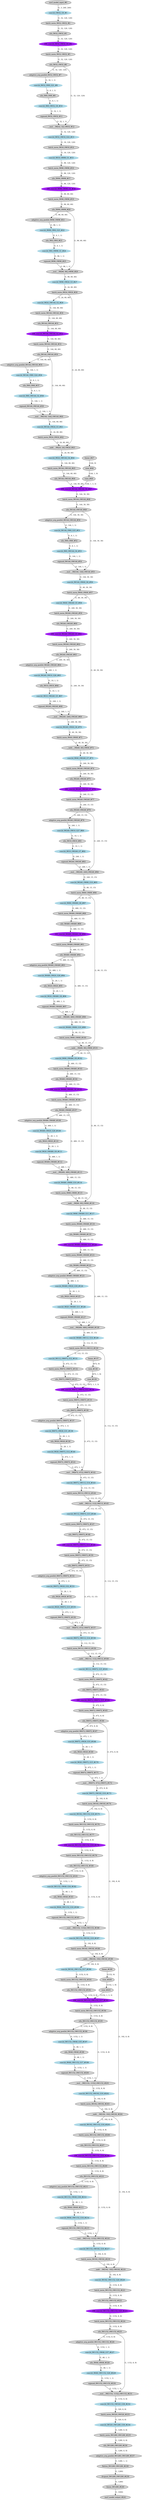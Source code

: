 strict digraph {
"0 /nncf_model_input_0" [id=0, type="nncf_model_input", label="nncf_model_input_#0", style=filled];
"1 EfficientNet/Sequential[features]/Conv2dNormActivation[0]/NNCFConv2d[0]/conv2d_0" [id=1, type=conv2d, label="conv2d_OW32_G0_#1", style=filled, color=lightblue];
"2 EfficientNet/Sequential[features]/Conv2dNormActivation[0]/NNCFBatchNorm2d[1]/batch_norm_0" [id=2, type="batch_norm", label="batch_norm_IW32_OW32_#2", style=filled];
"3 EfficientNet/Sequential[features]/Conv2dNormActivation[0]/SiLU[2]/silu_0" [id=3, type=silu, label="silu_IW32_OW32_#3", style=filled];
"4 EfficientNet/Sequential[features]/Sequential[1]/MBConv[0]/Sequential[block]/Conv2dNormActivation[0]/NNCFConv2d[0]/conv2d_0" [id=4, type=conv2d, label="DW_conv2d_IW32_OW32_G0_#4", style=filled, color=purple];
"5 EfficientNet/Sequential[features]/Sequential[1]/MBConv[0]/Sequential[block]/Conv2dNormActivation[0]/NNCFBatchNorm2d[1]/batch_norm_0" [id=5, type="batch_norm", label="batch_norm_IW32_OW32_#5", style=filled];
"6 EfficientNet/Sequential[features]/Sequential[1]/MBConv[0]/Sequential[block]/Conv2dNormActivation[0]/SiLU[2]/silu_0" [id=6, type=silu, label="silu_IW32_OW32_#6", style=filled];
"7 EfficientNet/Sequential[features]/Sequential[1]/MBConv[0]/Sequential[block]/SqueezeExcitation[1]/AdaptiveAvgPool2d[avgpool]/adaptive_avg_pool2d_0" [id=7, type="adaptive_avg_pool2d", label="adaptive_avg_pool2d_IW32_OW32_#7", style=filled];
"8 EfficientNet/Sequential[features]/Sequential[1]/MBConv[0]/Sequential[block]/SqueezeExcitation[1]/NNCFConv2d[fc1]/conv2d_0" [id=8, type=conv2d, label="conv2d_IW32_OW8_G21_#8", style=filled, color=lightblue];
"9 EfficientNet/Sequential[features]/Sequential[1]/MBConv[0]/Sequential[block]/SqueezeExcitation[1]/SiLU[activation]/silu_0" [id=9, type=silu, label="silu_IW8_OW8_#9", style=filled];
"10 EfficientNet/Sequential[features]/Sequential[1]/MBConv[0]/Sequential[block]/SqueezeExcitation[1]/NNCFConv2d[fc2]/conv2d_0" [id=10, type=conv2d, label="conv2d_IW8_OW32_G0_#10", style=filled, color=lightblue];
"11 EfficientNet/Sequential[features]/Sequential[1]/MBConv[0]/Sequential[block]/SqueezeExcitation[1]/Sigmoid[scale_activation]/sigmoid_0" [id=11, type=sigmoid, label="sigmoid_IW32_OW32_#11", style=filled];
"12 EfficientNet/Sequential[features]/Sequential[1]/MBConv[0]/Sequential[block]/SqueezeExcitation[1]/__mul___0" [id=12, type="__mul__", label="__mul___IW[32, 32]_OW32_#12", style=filled];
"13 EfficientNet/Sequential[features]/Sequential[1]/MBConv[0]/Sequential[block]/Conv2dNormActivation[2]/NNCFConv2d[0]/conv2d_0" [id=13, type=conv2d, label="conv2d_IW32_OW16_G22_#13", style=filled, color=lightblue];
"14 EfficientNet/Sequential[features]/Sequential[1]/MBConv[0]/Sequential[block]/Conv2dNormActivation[2]/NNCFBatchNorm2d[1]/batch_norm_0" [id=14, type="batch_norm", label="batch_norm_IW16_OW16_#14", style=filled];
"15 EfficientNet/Sequential[features]/Sequential[2]/MBConv[0]/Sequential[block]/Conv2dNormActivation[0]/NNCFConv2d[0]/conv2d_0" [id=15, type=conv2d, label="conv2d_IW16_OW96_G1_#15", style=filled, color=lightblue];
"16 EfficientNet/Sequential[features]/Sequential[2]/MBConv[0]/Sequential[block]/Conv2dNormActivation[0]/NNCFBatchNorm2d[1]/batch_norm_0" [id=16, type="batch_norm", label="batch_norm_IW96_OW96_#16", style=filled];
"17 EfficientNet/Sequential[features]/Sequential[2]/MBConv[0]/Sequential[block]/Conv2dNormActivation[0]/SiLU[2]/silu_0" [id=17, type=silu, label="silu_IW96_OW96_#17", style=filled];
"18 EfficientNet/Sequential[features]/Sequential[2]/MBConv[0]/Sequential[block]/Conv2dNormActivation[1]/NNCFConv2d[0]/conv2d_0" [id=18, type=conv2d, label="DW_conv2d_IW96_OW96_G1_#18", style=filled, color=purple];
"19 EfficientNet/Sequential[features]/Sequential[2]/MBConv[0]/Sequential[block]/Conv2dNormActivation[1]/NNCFBatchNorm2d[1]/batch_norm_0" [id=19, type="batch_norm", label="batch_norm_IW96_OW96_#19", style=filled];
"20 EfficientNet/Sequential[features]/Sequential[2]/MBConv[0]/Sequential[block]/Conv2dNormActivation[1]/SiLU[2]/silu_0" [id=20, type=silu, label="silu_IW96_OW96_#20", style=filled];
"21 EfficientNet/Sequential[features]/Sequential[2]/MBConv[0]/Sequential[block]/SqueezeExcitation[2]/AdaptiveAvgPool2d[avgpool]/adaptive_avg_pool2d_0" [id=21, type="adaptive_avg_pool2d", label="adaptive_avg_pool2d_IW96_OW96_#21", style=filled];
"22 EfficientNet/Sequential[features]/Sequential[2]/MBConv[0]/Sequential[block]/SqueezeExcitation[2]/NNCFConv2d[fc1]/conv2d_0" [id=22, type=conv2d, label="conv2d_IW96_OW4_G23_#22", style=filled, color=lightblue];
"23 EfficientNet/Sequential[features]/Sequential[2]/MBConv[0]/Sequential[block]/SqueezeExcitation[2]/SiLU[activation]/silu_0" [id=23, type=silu, label="silu_IW4_OW4_#23", style=filled];
"24 EfficientNet/Sequential[features]/Sequential[2]/MBConv[0]/Sequential[block]/SqueezeExcitation[2]/NNCFConv2d[fc2]/conv2d_0" [id=24, type=conv2d, label="conv2d_IW4_OW96_G1_#24", style=filled, color=lightblue];
"25 EfficientNet/Sequential[features]/Sequential[2]/MBConv[0]/Sequential[block]/SqueezeExcitation[2]/Sigmoid[scale_activation]/sigmoid_0" [id=25, type=sigmoid, label="sigmoid_IW96_OW96_#25", style=filled];
"26 EfficientNet/Sequential[features]/Sequential[2]/MBConv[0]/Sequential[block]/SqueezeExcitation[2]/__mul___0" [id=26, type="__mul__", label="__mul___IW[96, 96]_OW96_#26", style=filled];
"27 EfficientNet/Sequential[features]/Sequential[2]/MBConv[0]/Sequential[block]/Conv2dNormActivation[3]/NNCFConv2d[0]/conv2d_0" [id=27, type=conv2d, label="conv2d_IW96_OW24_G3_#27", style=filled, color=lightblue];
"28 EfficientNet/Sequential[features]/Sequential[2]/MBConv[0]/Sequential[block]/Conv2dNormActivation[3]/NNCFBatchNorm2d[1]/batch_norm_0" [id=28, type="batch_norm", label="batch_norm_IW24_OW24_#28", style=filled];
"29 EfficientNet/Sequential[features]/Sequential[2]/MBConv[1]/Sequential[block]/Conv2dNormActivation[0]/NNCFConv2d[0]/conv2d_0" [id=29, type=conv2d, label="conv2d_IW24_OW144_G2_#29", style=filled, color=lightblue];
"30 EfficientNet/Sequential[features]/Sequential[2]/MBConv[1]/Sequential[block]/Conv2dNormActivation[0]/NNCFBatchNorm2d[1]/batch_norm_0" [id=30, type="batch_norm", label="batch_norm_IW144_OW144_#30", style=filled];
"31 EfficientNet/Sequential[features]/Sequential[2]/MBConv[1]/Sequential[block]/Conv2dNormActivation[0]/SiLU[2]/silu_0" [id=31, type=silu, label="silu_IW144_OW144_#31", style=filled];
"32 EfficientNet/Sequential[features]/Sequential[2]/MBConv[1]/Sequential[block]/Conv2dNormActivation[1]/NNCFConv2d[0]/conv2d_0" [id=32, type=conv2d, label="DW_conv2d_IW144_OW144_G2_#32", style=filled, color=purple];
"33 EfficientNet/Sequential[features]/Sequential[2]/MBConv[1]/Sequential[block]/Conv2dNormActivation[1]/NNCFBatchNorm2d[1]/batch_norm_0" [id=33, type="batch_norm", label="batch_norm_IW144_OW144_#33", style=filled];
"34 EfficientNet/Sequential[features]/Sequential[2]/MBConv[1]/Sequential[block]/Conv2dNormActivation[1]/SiLU[2]/silu_0" [id=34, type=silu, label="silu_IW144_OW144_#34", style=filled];
"35 EfficientNet/Sequential[features]/Sequential[2]/MBConv[1]/Sequential[block]/SqueezeExcitation[2]/AdaptiveAvgPool2d[avgpool]/adaptive_avg_pool2d_0" [id=35, type="adaptive_avg_pool2d", label="adaptive_avg_pool2d_IW144_OW144_#35", style=filled];
"36 EfficientNet/Sequential[features]/Sequential[2]/MBConv[1]/Sequential[block]/SqueezeExcitation[2]/NNCFConv2d[fc1]/conv2d_0" [id=36, type=conv2d, label="conv2d_IW144_OW6_G24_#36", style=filled, color=lightblue];
"37 EfficientNet/Sequential[features]/Sequential[2]/MBConv[1]/Sequential[block]/SqueezeExcitation[2]/SiLU[activation]/silu_0" [id=37, type=silu, label="silu_IW6_OW6_#37", style=filled];
"38 EfficientNet/Sequential[features]/Sequential[2]/MBConv[1]/Sequential[block]/SqueezeExcitation[2]/NNCFConv2d[fc2]/conv2d_0" [id=38, type=conv2d, label="conv2d_IW6_OW144_G2_#38", style=filled, color=lightblue];
"39 EfficientNet/Sequential[features]/Sequential[2]/MBConv[1]/Sequential[block]/SqueezeExcitation[2]/Sigmoid[scale_activation]/sigmoid_0" [id=39, type=sigmoid, label="sigmoid_IW144_OW144_#39", style=filled];
"40 EfficientNet/Sequential[features]/Sequential[2]/MBConv[1]/Sequential[block]/SqueezeExcitation[2]/__mul___0" [id=40, type="__mul__", label="__mul___IW[144, 144]_OW144_#40", style=filled];
"41 EfficientNet/Sequential[features]/Sequential[2]/MBConv[1]/Sequential[block]/Conv2dNormActivation[3]/NNCFConv2d[0]/conv2d_0" [id=41, type=conv2d, label="conv2d_IW144_OW24_G3_#41", style=filled, color=lightblue];
"42 EfficientNet/Sequential[features]/Sequential[2]/MBConv[1]/Sequential[block]/Conv2dNormActivation[3]/NNCFBatchNorm2d[1]/batch_norm_0" [id=42, type="batch_norm", label="batch_norm_IW24_OW24_#42", style=filled];
"43 EfficientNet/Sequential[features]/Sequential[2]/MBConv[1]/__iadd___0" [id=43, type="__iadd__", label="__iadd___IW[24, 24]_OW24_#43", style=filled];
"44 EfficientNet/Sequential[features]/Sequential[3]/MBConv[0]/Sequential[block]/Conv2dNormActivation[0]/NNCFConv2d[0]/conv2d_0" [id=44, type=conv2d, label="conv2d_IW24_OW144_G4_#44", style=filled, color=lightblue];
"45 EfficientNet/Sequential[features]/Sequential[3]/MBConv[0]/Sequential[block]/Conv2dNormActivation[0]/NNCFBatchNorm2d[1]/batch_norm_0" [id=45, type="batch_norm", label="batch_norm_IW144_OW144_#45", style=filled];
"46 EfficientNet/Sequential[features]/Sequential[3]/MBConv[0]/Sequential[block]/Conv2dNormActivation[0]/SiLU[2]/silu_0" [id=46, type=silu, label="silu_IW144_OW144_#46", style=filled];
"47 EfficientNet/Sequential[features]/Sequential[3]/MBConv[0]/Sequential[block]/Conv2dNormActivation[1]/NNCFConv2d[0]/ModuleDict[pre_ops]/UpdateWeight[3]/ElasticKernelConv2DOp[op]/linear_0" [id=47, type=linear, label="linear_#47", style=filled];
"48 EfficientNet/Sequential[features]/Sequential[3]/MBConv[0]/Sequential[block]/Conv2dNormActivation[1]/NNCFConv2d[0]/ModuleDict[pre_ops]/UpdateWeight[3]/ElasticKernelConv2DOp[op]/view_0" [id=48, type=view, label="view_#48", style=filled];
"49 EfficientNet/Sequential[features]/Sequential[3]/MBConv[0]/Sequential[block]/Conv2dNormActivation[1]/NNCFConv2d[0]/ModuleDict[pre_ops]/UpdateWeight[3]/ElasticKernelConv2DOp[op]/view_1" [id=49, type=view, label="view_#49", style=filled];
"50 EfficientNet/Sequential[features]/Sequential[3]/MBConv[0]/Sequential[block]/Conv2dNormActivation[1]/NNCFConv2d[0]/conv2d_0" [id=50, type=conv2d, label="DW_conv2d_IW144_OW144_G4_#47", style=filled, color=purple];
"51 EfficientNet/Sequential[features]/Sequential[3]/MBConv[0]/Sequential[block]/Conv2dNormActivation[1]/NNCFBatchNorm2d[1]/batch_norm_0" [id=51, type="batch_norm", label="batch_norm_IW144_OW144_#48", style=filled];
"52 EfficientNet/Sequential[features]/Sequential[3]/MBConv[0]/Sequential[block]/Conv2dNormActivation[1]/SiLU[2]/silu_0" [id=52, type=silu, label="silu_IW144_OW144_#49", style=filled];
"53 EfficientNet/Sequential[features]/Sequential[3]/MBConv[0]/Sequential[block]/SqueezeExcitation[2]/AdaptiveAvgPool2d[avgpool]/adaptive_avg_pool2d_0" [id=53, type="adaptive_avg_pool2d", label="adaptive_avg_pool2d_IW144_OW144_#50", style=filled];
"54 EfficientNet/Sequential[features]/Sequential[3]/MBConv[0]/Sequential[block]/SqueezeExcitation[2]/NNCFConv2d[fc1]/conv2d_0" [id=54, type=conv2d, label="conv2d_IW144_OW6_G25_#51", style=filled, color=lightblue];
"55 EfficientNet/Sequential[features]/Sequential[3]/MBConv[0]/Sequential[block]/SqueezeExcitation[2]/SiLU[activation]/silu_0" [id=55, type=silu, label="silu_IW6_OW6_#52", style=filled];
"56 EfficientNet/Sequential[features]/Sequential[3]/MBConv[0]/Sequential[block]/SqueezeExcitation[2]/NNCFConv2d[fc2]/conv2d_0" [id=56, type=conv2d, label="conv2d_IW6_OW144_G4_#53", style=filled, color=lightblue];
"57 EfficientNet/Sequential[features]/Sequential[3]/MBConv[0]/Sequential[block]/SqueezeExcitation[2]/Sigmoid[scale_activation]/sigmoid_0" [id=57, type=sigmoid, label="sigmoid_IW144_OW144_#54", style=filled];
"58 EfficientNet/Sequential[features]/Sequential[3]/MBConv[0]/Sequential[block]/SqueezeExcitation[2]/__mul___0" [id=58, type="__mul__", label="__mul___IW[144, 144]_OW144_#55", style=filled];
"59 EfficientNet/Sequential[features]/Sequential[3]/MBConv[0]/Sequential[block]/Conv2dNormActivation[3]/NNCFConv2d[0]/conv2d_0" [id=59, type=conv2d, label="conv2d_IW144_OW40_G6_#56", style=filled, color=lightblue];
"60 EfficientNet/Sequential[features]/Sequential[3]/MBConv[0]/Sequential[block]/Conv2dNormActivation[3]/NNCFBatchNorm2d[1]/batch_norm_0" [id=60, type="batch_norm", label="batch_norm_IW40_OW40_#57", style=filled];
"61 EfficientNet/Sequential[features]/Sequential[3]/MBConv[1]/Sequential[block]/Conv2dNormActivation[0]/NNCFConv2d[0]/conv2d_0" [id=61, type=conv2d, label="conv2d_IW40_OW240_G5_#58", style=filled, color=lightblue];
"62 EfficientNet/Sequential[features]/Sequential[3]/MBConv[1]/Sequential[block]/Conv2dNormActivation[0]/NNCFBatchNorm2d[1]/batch_norm_0" [id=62, type="batch_norm", label="batch_norm_IW240_OW240_#59", style=filled];
"63 EfficientNet/Sequential[features]/Sequential[3]/MBConv[1]/Sequential[block]/Conv2dNormActivation[0]/SiLU[2]/silu_0" [id=63, type=silu, label="silu_IW240_OW240_#60", style=filled];
"64 EfficientNet/Sequential[features]/Sequential[3]/MBConv[1]/Sequential[block]/Conv2dNormActivation[1]/NNCFConv2d[0]/conv2d_0" [id=64, type=conv2d, label="DW_conv2d_IW240_OW240_G5_#61", style=filled, color=purple];
"65 EfficientNet/Sequential[features]/Sequential[3]/MBConv[1]/Sequential[block]/Conv2dNormActivation[1]/NNCFBatchNorm2d[1]/batch_norm_0" [id=65, type="batch_norm", label="batch_norm_IW240_OW240_#62", style=filled];
"66 EfficientNet/Sequential[features]/Sequential[3]/MBConv[1]/Sequential[block]/Conv2dNormActivation[1]/SiLU[2]/silu_0" [id=66, type=silu, label="silu_IW240_OW240_#63", style=filled];
"67 EfficientNet/Sequential[features]/Sequential[3]/MBConv[1]/Sequential[block]/SqueezeExcitation[2]/AdaptiveAvgPool2d[avgpool]/adaptive_avg_pool2d_0" [id=67, type="adaptive_avg_pool2d", label="adaptive_avg_pool2d_IW240_OW240_#64", style=filled];
"68 EfficientNet/Sequential[features]/Sequential[3]/MBConv[1]/Sequential[block]/SqueezeExcitation[2]/NNCFConv2d[fc1]/conv2d_0" [id=68, type=conv2d, label="conv2d_IW240_OW10_G26_#65", style=filled, color=lightblue];
"69 EfficientNet/Sequential[features]/Sequential[3]/MBConv[1]/Sequential[block]/SqueezeExcitation[2]/SiLU[activation]/silu_0" [id=69, type=silu, label="silu_IW10_OW10_#66", style=filled];
"70 EfficientNet/Sequential[features]/Sequential[3]/MBConv[1]/Sequential[block]/SqueezeExcitation[2]/NNCFConv2d[fc2]/conv2d_0" [id=70, type=conv2d, label="conv2d_IW10_OW240_G5_#67", style=filled, color=lightblue];
"71 EfficientNet/Sequential[features]/Sequential[3]/MBConv[1]/Sequential[block]/SqueezeExcitation[2]/Sigmoid[scale_activation]/sigmoid_0" [id=71, type=sigmoid, label="sigmoid_IW240_OW240_#68", style=filled];
"72 EfficientNet/Sequential[features]/Sequential[3]/MBConv[1]/Sequential[block]/SqueezeExcitation[2]/__mul___0" [id=72, type="__mul__", label="__mul___IW[240, 240]_OW240_#69", style=filled];
"73 EfficientNet/Sequential[features]/Sequential[3]/MBConv[1]/Sequential[block]/Conv2dNormActivation[3]/NNCFConv2d[0]/conv2d_0" [id=73, type=conv2d, label="conv2d_IW240_OW40_G6_#70", style=filled, color=lightblue];
"74 EfficientNet/Sequential[features]/Sequential[3]/MBConv[1]/Sequential[block]/Conv2dNormActivation[3]/NNCFBatchNorm2d[1]/batch_norm_0" [id=74, type="batch_norm", label="batch_norm_IW40_OW40_#71", style=filled];
"75 EfficientNet/Sequential[features]/Sequential[3]/MBConv[1]/__iadd___0" [id=75, type="__iadd__", label="__iadd___IW[40, 40]_OW40_#72", style=filled];
"76 EfficientNet/Sequential[features]/Sequential[4]/MBConv[0]/Sequential[block]/Conv2dNormActivation[0]/NNCFConv2d[0]/conv2d_0" [id=76, type=conv2d, label="conv2d_IW40_OW240_G7_#73", style=filled, color=lightblue];
"77 EfficientNet/Sequential[features]/Sequential[4]/MBConv[0]/Sequential[block]/Conv2dNormActivation[0]/NNCFBatchNorm2d[1]/batch_norm_0" [id=77, type="batch_norm", label="batch_norm_IW240_OW240_#74", style=filled];
"78 EfficientNet/Sequential[features]/Sequential[4]/MBConv[0]/Sequential[block]/Conv2dNormActivation[0]/SiLU[2]/silu_0" [id=78, type=silu, label="silu_IW240_OW240_#75", style=filled];
"79 EfficientNet/Sequential[features]/Sequential[4]/MBConv[0]/Sequential[block]/Conv2dNormActivation[1]/NNCFConv2d[0]/conv2d_0" [id=79, type=conv2d, label="DW_conv2d_IW240_OW240_G7_#76", style=filled, color=purple];
"80 EfficientNet/Sequential[features]/Sequential[4]/MBConv[0]/Sequential[block]/Conv2dNormActivation[1]/NNCFBatchNorm2d[1]/batch_norm_0" [id=80, type="batch_norm", label="batch_norm_IW240_OW240_#77", style=filled];
"81 EfficientNet/Sequential[features]/Sequential[4]/MBConv[0]/Sequential[block]/Conv2dNormActivation[1]/SiLU[2]/silu_0" [id=81, type=silu, label="silu_IW240_OW240_#78", style=filled];
"82 EfficientNet/Sequential[features]/Sequential[4]/MBConv[0]/Sequential[block]/SqueezeExcitation[2]/AdaptiveAvgPool2d[avgpool]/adaptive_avg_pool2d_0" [id=82, type="adaptive_avg_pool2d", label="adaptive_avg_pool2d_IW240_OW240_#79", style=filled];
"83 EfficientNet/Sequential[features]/Sequential[4]/MBConv[0]/Sequential[block]/SqueezeExcitation[2]/NNCFConv2d[fc1]/conv2d_0" [id=83, type=conv2d, label="conv2d_IW240_OW10_G27_#80", style=filled, color=lightblue];
"84 EfficientNet/Sequential[features]/Sequential[4]/MBConv[0]/Sequential[block]/SqueezeExcitation[2]/SiLU[activation]/silu_0" [id=84, type=silu, label="silu_IW10_OW10_#81", style=filled];
"85 EfficientNet/Sequential[features]/Sequential[4]/MBConv[0]/Sequential[block]/SqueezeExcitation[2]/NNCFConv2d[fc2]/conv2d_0" [id=85, type=conv2d, label="conv2d_IW10_OW240_G7_#82", style=filled, color=lightblue];
"86 EfficientNet/Sequential[features]/Sequential[4]/MBConv[0]/Sequential[block]/SqueezeExcitation[2]/Sigmoid[scale_activation]/sigmoid_0" [id=86, type=sigmoid, label="sigmoid_IW240_OW240_#83", style=filled];
"87 EfficientNet/Sequential[features]/Sequential[4]/MBConv[0]/Sequential[block]/SqueezeExcitation[2]/__mul___0" [id=87, type="__mul__", label="__mul___IW[240, 240]_OW240_#84", style=filled];
"88 EfficientNet/Sequential[features]/Sequential[4]/MBConv[0]/Sequential[block]/Conv2dNormActivation[3]/NNCFConv2d[0]/conv2d_0" [id=88, type=conv2d, label="conv2d_IW240_OW80_G10_#85", style=filled, color=lightblue];
"89 EfficientNet/Sequential[features]/Sequential[4]/MBConv[0]/Sequential[block]/Conv2dNormActivation[3]/NNCFBatchNorm2d[1]/batch_norm_0" [id=89, type="batch_norm", label="batch_norm_IW80_OW80_#86", style=filled];
"90 EfficientNet/Sequential[features]/Sequential[4]/MBConv[1]/Sequential[block]/Conv2dNormActivation[0]/NNCFConv2d[0]/conv2d_0" [id=90, type=conv2d, label="conv2d_IW80_OW480_G8_#87", style=filled, color=lightblue];
"91 EfficientNet/Sequential[features]/Sequential[4]/MBConv[1]/Sequential[block]/Conv2dNormActivation[0]/NNCFBatchNorm2d[1]/batch_norm_0" [id=91, type="batch_norm", label="batch_norm_IW480_OW480_#88", style=filled];
"92 EfficientNet/Sequential[features]/Sequential[4]/MBConv[1]/Sequential[block]/Conv2dNormActivation[0]/SiLU[2]/silu_0" [id=92, type=silu, label="silu_IW480_OW480_#89", style=filled];
"93 EfficientNet/Sequential[features]/Sequential[4]/MBConv[1]/Sequential[block]/Conv2dNormActivation[1]/NNCFConv2d[0]/conv2d_0" [id=93, type=conv2d, label="DW_conv2d_IW480_OW480_G8_#90", style=filled, color=purple];
"94 EfficientNet/Sequential[features]/Sequential[4]/MBConv[1]/Sequential[block]/Conv2dNormActivation[1]/NNCFBatchNorm2d[1]/batch_norm_0" [id=94, type="batch_norm", label="batch_norm_IW480_OW480_#91", style=filled];
"95 EfficientNet/Sequential[features]/Sequential[4]/MBConv[1]/Sequential[block]/Conv2dNormActivation[1]/SiLU[2]/silu_0" [id=95, type=silu, label="silu_IW480_OW480_#92", style=filled];
"96 EfficientNet/Sequential[features]/Sequential[4]/MBConv[1]/Sequential[block]/SqueezeExcitation[2]/AdaptiveAvgPool2d[avgpool]/adaptive_avg_pool2d_0" [id=96, type="adaptive_avg_pool2d", label="adaptive_avg_pool2d_IW480_OW480_#93", style=filled];
"97 EfficientNet/Sequential[features]/Sequential[4]/MBConv[1]/Sequential[block]/SqueezeExcitation[2]/NNCFConv2d[fc1]/conv2d_0" [id=97, type=conv2d, label="conv2d_IW480_OW20_G28_#94", style=filled, color=lightblue];
"98 EfficientNet/Sequential[features]/Sequential[4]/MBConv[1]/Sequential[block]/SqueezeExcitation[2]/SiLU[activation]/silu_0" [id=98, type=silu, label="silu_IW20_OW20_#95", style=filled];
"99 EfficientNet/Sequential[features]/Sequential[4]/MBConv[1]/Sequential[block]/SqueezeExcitation[2]/NNCFConv2d[fc2]/conv2d_0" [id=99, type=conv2d, label="conv2d_IW20_OW480_G8_#96", style=filled, color=lightblue];
"100 EfficientNet/Sequential[features]/Sequential[4]/MBConv[1]/Sequential[block]/SqueezeExcitation[2]/Sigmoid[scale_activation]/sigmoid_0" [id=100, type=sigmoid, label="sigmoid_IW480_OW480_#97", style=filled];
"101 EfficientNet/Sequential[features]/Sequential[4]/MBConv[1]/Sequential[block]/SqueezeExcitation[2]/__mul___0" [id=101, type="__mul__", label="__mul___IW[480, 480]_OW480_#98", style=filled];
"102 EfficientNet/Sequential[features]/Sequential[4]/MBConv[1]/Sequential[block]/Conv2dNormActivation[3]/NNCFConv2d[0]/conv2d_0" [id=102, type=conv2d, label="conv2d_IW480_OW80_G10_#99", style=filled, color=lightblue];
"103 EfficientNet/Sequential[features]/Sequential[4]/MBConv[1]/Sequential[block]/Conv2dNormActivation[3]/NNCFBatchNorm2d[1]/batch_norm_0" [id=103, type="batch_norm", label="batch_norm_IW80_OW80_#100", style=filled];
"104 EfficientNet/Sequential[features]/Sequential[4]/MBConv[1]/__iadd___0" [id=104, type="__iadd__", label="__iadd___IW[80, 80]_OW80_#101", style=filled];
"105 EfficientNet/Sequential[features]/Sequential[4]/MBConv[2]/Sequential[block]/Conv2dNormActivation[0]/NNCFConv2d[0]/conv2d_0" [id=105, type=conv2d, label="conv2d_IW80_OW480_G9_#102", style=filled, color=lightblue];
"106 EfficientNet/Sequential[features]/Sequential[4]/MBConv[2]/Sequential[block]/Conv2dNormActivation[0]/NNCFBatchNorm2d[1]/batch_norm_0" [id=106, type="batch_norm", label="batch_norm_IW480_OW480_#103", style=filled];
"107 EfficientNet/Sequential[features]/Sequential[4]/MBConv[2]/Sequential[block]/Conv2dNormActivation[0]/SiLU[2]/silu_0" [id=107, type=silu, label="silu_IW480_OW480_#104", style=filled];
"108 EfficientNet/Sequential[features]/Sequential[4]/MBConv[2]/Sequential[block]/Conv2dNormActivation[1]/NNCFConv2d[0]/conv2d_0" [id=108, type=conv2d, label="DW_conv2d_IW480_OW480_G9_#105", style=filled, color=purple];
"109 EfficientNet/Sequential[features]/Sequential[4]/MBConv[2]/Sequential[block]/Conv2dNormActivation[1]/NNCFBatchNorm2d[1]/batch_norm_0" [id=109, type="batch_norm", label="batch_norm_IW480_OW480_#106", style=filled];
"110 EfficientNet/Sequential[features]/Sequential[4]/MBConv[2]/Sequential[block]/Conv2dNormActivation[1]/SiLU[2]/silu_0" [id=110, type=silu, label="silu_IW480_OW480_#107", style=filled];
"111 EfficientNet/Sequential[features]/Sequential[4]/MBConv[2]/Sequential[block]/SqueezeExcitation[2]/AdaptiveAvgPool2d[avgpool]/adaptive_avg_pool2d_0" [id=111, type="adaptive_avg_pool2d", label="adaptive_avg_pool2d_IW480_OW480_#108", style=filled];
"112 EfficientNet/Sequential[features]/Sequential[4]/MBConv[2]/Sequential[block]/SqueezeExcitation[2]/NNCFConv2d[fc1]/conv2d_0" [id=112, type=conv2d, label="conv2d_IW480_OW20_G29_#109", style=filled, color=lightblue];
"113 EfficientNet/Sequential[features]/Sequential[4]/MBConv[2]/Sequential[block]/SqueezeExcitation[2]/SiLU[activation]/silu_0" [id=113, type=silu, label="silu_IW20_OW20_#110", style=filled];
"114 EfficientNet/Sequential[features]/Sequential[4]/MBConv[2]/Sequential[block]/SqueezeExcitation[2]/NNCFConv2d[fc2]/conv2d_0" [id=114, type=conv2d, label="conv2d_IW20_OW480_G9_#111", style=filled, color=lightblue];
"115 EfficientNet/Sequential[features]/Sequential[4]/MBConv[2]/Sequential[block]/SqueezeExcitation[2]/Sigmoid[scale_activation]/sigmoid_0" [id=115, type=sigmoid, label="sigmoid_IW480_OW480_#112", style=filled];
"116 EfficientNet/Sequential[features]/Sequential[4]/MBConv[2]/Sequential[block]/SqueezeExcitation[2]/__mul___0" [id=116, type="__mul__", label="__mul___IW[480, 480]_OW480_#113", style=filled];
"117 EfficientNet/Sequential[features]/Sequential[4]/MBConv[2]/Sequential[block]/Conv2dNormActivation[3]/NNCFConv2d[0]/conv2d_0" [id=117, type=conv2d, label="conv2d_IW480_OW80_G10_#114", style=filled, color=lightblue];
"118 EfficientNet/Sequential[features]/Sequential[4]/MBConv[2]/Sequential[block]/Conv2dNormActivation[3]/NNCFBatchNorm2d[1]/batch_norm_0" [id=118, type="batch_norm", label="batch_norm_IW80_OW80_#115", style=filled];
"119 EfficientNet/Sequential[features]/Sequential[4]/MBConv[2]/__iadd___0" [id=119, type="__iadd__", label="__iadd___IW[80, 80]_OW80_#116", style=filled];
"120 EfficientNet/Sequential[features]/Sequential[5]/MBConv[0]/Sequential[block]/Conv2dNormActivation[0]/NNCFConv2d[0]/conv2d_0" [id=120, type=conv2d, label="conv2d_IW80_OW480_G11_#117", style=filled, color=lightblue];
"121 EfficientNet/Sequential[features]/Sequential[5]/MBConv[0]/Sequential[block]/Conv2dNormActivation[0]/NNCFBatchNorm2d[1]/batch_norm_0" [id=121, type="batch_norm", label="batch_norm_IW480_OW480_#118", style=filled];
"122 EfficientNet/Sequential[features]/Sequential[5]/MBConv[0]/Sequential[block]/Conv2dNormActivation[0]/SiLU[2]/silu_0" [id=122, type=silu, label="silu_IW480_OW480_#119", style=filled];
"123 EfficientNet/Sequential[features]/Sequential[5]/MBConv[0]/Sequential[block]/Conv2dNormActivation[1]/NNCFConv2d[0]/conv2d_0" [id=123, type=conv2d, label="DW_conv2d_IW480_OW480_G11_#120", style=filled, color=purple];
"124 EfficientNet/Sequential[features]/Sequential[5]/MBConv[0]/Sequential[block]/Conv2dNormActivation[1]/NNCFBatchNorm2d[1]/batch_norm_0" [id=124, type="batch_norm", label="batch_norm_IW480_OW480_#121", style=filled];
"125 EfficientNet/Sequential[features]/Sequential[5]/MBConv[0]/Sequential[block]/Conv2dNormActivation[1]/SiLU[2]/silu_0" [id=125, type=silu, label="silu_IW480_OW480_#122", style=filled];
"126 EfficientNet/Sequential[features]/Sequential[5]/MBConv[0]/Sequential[block]/SqueezeExcitation[2]/AdaptiveAvgPool2d[avgpool]/adaptive_avg_pool2d_0" [id=126, type="adaptive_avg_pool2d", label="adaptive_avg_pool2d_IW480_OW480_#123", style=filled];
"127 EfficientNet/Sequential[features]/Sequential[5]/MBConv[0]/Sequential[block]/SqueezeExcitation[2]/NNCFConv2d[fc1]/conv2d_0" [id=127, type=conv2d, label="conv2d_IW480_OW20_G30_#124", style=filled, color=lightblue];
"128 EfficientNet/Sequential[features]/Sequential[5]/MBConv[0]/Sequential[block]/SqueezeExcitation[2]/SiLU[activation]/silu_0" [id=128, type=silu, label="silu_IW20_OW20_#125", style=filled];
"129 EfficientNet/Sequential[features]/Sequential[5]/MBConv[0]/Sequential[block]/SqueezeExcitation[2]/NNCFConv2d[fc2]/conv2d_0" [id=129, type=conv2d, label="conv2d_IW20_OW480_G11_#126", style=filled, color=lightblue];
"130 EfficientNet/Sequential[features]/Sequential[5]/MBConv[0]/Sequential[block]/SqueezeExcitation[2]/Sigmoid[scale_activation]/sigmoid_0" [id=130, type=sigmoid, label="sigmoid_IW480_OW480_#127", style=filled];
"131 EfficientNet/Sequential[features]/Sequential[5]/MBConv[0]/Sequential[block]/SqueezeExcitation[2]/__mul___0" [id=131, type="__mul__", label="__mul___IW[480, 480]_OW480_#128", style=filled];
"132 EfficientNet/Sequential[features]/Sequential[5]/MBConv[0]/Sequential[block]/Conv2dNormActivation[3]/NNCFConv2d[0]/conv2d_0" [id=132, type=conv2d, label="conv2d_IW480_OW112_G14_#129", style=filled, color=lightblue];
"133 EfficientNet/Sequential[features]/Sequential[5]/MBConv[0]/Sequential[block]/Conv2dNormActivation[3]/NNCFBatchNorm2d[1]/batch_norm_0" [id=133, type="batch_norm", label="batch_norm_IW112_OW112_#130", style=filled];
"134 EfficientNet/Sequential[features]/Sequential[5]/MBConv[1]/Sequential[block]/Conv2dNormActivation[0]/NNCFConv2d[0]/conv2d_0" [id=134, type=conv2d, label="conv2d_IW112_OW672_G12_#131", style=filled, color=lightblue];
"135 EfficientNet/Sequential[features]/Sequential[5]/MBConv[1]/Sequential[block]/Conv2dNormActivation[0]/NNCFBatchNorm2d[1]/batch_norm_0" [id=135, type="batch_norm", label="batch_norm_IW672_OW672_#132", style=filled];
"136 EfficientNet/Sequential[features]/Sequential[5]/MBConv[1]/Sequential[block]/Conv2dNormActivation[0]/SiLU[2]/silu_0" [id=136, type=silu, label="silu_IW672_OW672_#133", style=filled];
"137 EfficientNet/Sequential[features]/Sequential[5]/MBConv[1]/Sequential[block]/Conv2dNormActivation[1]/NNCFConv2d[0]/ModuleDict[pre_ops]/UpdateWeight[3]/ElasticKernelConv2DOp[op]/linear_0" [id=137, type=linear, label="linear_#137", style=filled];
"138 EfficientNet/Sequential[features]/Sequential[5]/MBConv[1]/Sequential[block]/Conv2dNormActivation[1]/NNCFConv2d[0]/ModuleDict[pre_ops]/UpdateWeight[3]/ElasticKernelConv2DOp[op]/view_0" [id=138, type=view, label="view_#138", style=filled];
"139 EfficientNet/Sequential[features]/Sequential[5]/MBConv[1]/Sequential[block]/Conv2dNormActivation[1]/NNCFConv2d[0]/ModuleDict[pre_ops]/UpdateWeight[3]/ElasticKernelConv2DOp[op]/view_1" [id=139, type=view, label="view_#139", style=filled];
"140 EfficientNet/Sequential[features]/Sequential[5]/MBConv[1]/Sequential[block]/Conv2dNormActivation[1]/NNCFConv2d[0]/conv2d_0" [id=140, type=conv2d, label="DW_conv2d_IW672_OW672_G12_#134", style=filled, color=purple];
"141 EfficientNet/Sequential[features]/Sequential[5]/MBConv[1]/Sequential[block]/Conv2dNormActivation[1]/NNCFBatchNorm2d[1]/batch_norm_0" [id=141, type="batch_norm", label="batch_norm_IW672_OW672_#135", style=filled];
"142 EfficientNet/Sequential[features]/Sequential[5]/MBConv[1]/Sequential[block]/Conv2dNormActivation[1]/SiLU[2]/silu_0" [id=142, type=silu, label="silu_IW672_OW672_#136", style=filled];
"143 EfficientNet/Sequential[features]/Sequential[5]/MBConv[1]/Sequential[block]/SqueezeExcitation[2]/AdaptiveAvgPool2d[avgpool]/adaptive_avg_pool2d_0" [id=143, type="adaptive_avg_pool2d", label="adaptive_avg_pool2d_IW672_OW672_#137", style=filled];
"144 EfficientNet/Sequential[features]/Sequential[5]/MBConv[1]/Sequential[block]/SqueezeExcitation[2]/NNCFConv2d[fc1]/conv2d_0" [id=144, type=conv2d, label="conv2d_IW672_OW28_G31_#138", style=filled, color=lightblue];
"145 EfficientNet/Sequential[features]/Sequential[5]/MBConv[1]/Sequential[block]/SqueezeExcitation[2]/SiLU[activation]/silu_0" [id=145, type=silu, label="silu_IW28_OW28_#139", style=filled];
"146 EfficientNet/Sequential[features]/Sequential[5]/MBConv[1]/Sequential[block]/SqueezeExcitation[2]/NNCFConv2d[fc2]/conv2d_0" [id=146, type=conv2d, label="conv2d_IW28_OW672_G12_#140", style=filled, color=lightblue];
"147 EfficientNet/Sequential[features]/Sequential[5]/MBConv[1]/Sequential[block]/SqueezeExcitation[2]/Sigmoid[scale_activation]/sigmoid_0" [id=147, type=sigmoid, label="sigmoid_IW672_OW672_#141", style=filled];
"148 EfficientNet/Sequential[features]/Sequential[5]/MBConv[1]/Sequential[block]/SqueezeExcitation[2]/__mul___0" [id=148, type="__mul__", label="__mul___IW[672, 672]_OW672_#142", style=filled];
"149 EfficientNet/Sequential[features]/Sequential[5]/MBConv[1]/Sequential[block]/Conv2dNormActivation[3]/NNCFConv2d[0]/conv2d_0" [id=149, type=conv2d, label="conv2d_IW672_OW112_G14_#143", style=filled, color=lightblue];
"150 EfficientNet/Sequential[features]/Sequential[5]/MBConv[1]/Sequential[block]/Conv2dNormActivation[3]/NNCFBatchNorm2d[1]/batch_norm_0" [id=150, type="batch_norm", label="batch_norm_IW112_OW112_#144", style=filled];
"151 EfficientNet/Sequential[features]/Sequential[5]/MBConv[1]/__iadd___0" [id=151, type="__iadd__", label="__iadd___IW[112, 112]_OW112_#145", style=filled];
"152 EfficientNet/Sequential[features]/Sequential[5]/MBConv[2]/Sequential[block]/Conv2dNormActivation[0]/NNCFConv2d[0]/conv2d_0" [id=152, type=conv2d, label="conv2d_IW112_OW672_G13_#146", style=filled, color=lightblue];
"153 EfficientNet/Sequential[features]/Sequential[5]/MBConv[2]/Sequential[block]/Conv2dNormActivation[0]/NNCFBatchNorm2d[1]/batch_norm_0" [id=153, type="batch_norm", label="batch_norm_IW672_OW672_#147", style=filled];
"154 EfficientNet/Sequential[features]/Sequential[5]/MBConv[2]/Sequential[block]/Conv2dNormActivation[0]/SiLU[2]/silu_0" [id=154, type=silu, label="silu_IW672_OW672_#148", style=filled];
"155 EfficientNet/Sequential[features]/Sequential[5]/MBConv[2]/Sequential[block]/Conv2dNormActivation[1]/NNCFConv2d[0]/conv2d_0" [id=155, type=conv2d, label="DW_conv2d_IW672_OW672_G13_#149", style=filled, color=purple];
"156 EfficientNet/Sequential[features]/Sequential[5]/MBConv[2]/Sequential[block]/Conv2dNormActivation[1]/NNCFBatchNorm2d[1]/batch_norm_0" [id=156, type="batch_norm", label="batch_norm_IW672_OW672_#150", style=filled];
"157 EfficientNet/Sequential[features]/Sequential[5]/MBConv[2]/Sequential[block]/Conv2dNormActivation[1]/SiLU[2]/silu_0" [id=157, type=silu, label="silu_IW672_OW672_#151", style=filled];
"158 EfficientNet/Sequential[features]/Sequential[5]/MBConv[2]/Sequential[block]/SqueezeExcitation[2]/AdaptiveAvgPool2d[avgpool]/adaptive_avg_pool2d_0" [id=158, type="adaptive_avg_pool2d", label="adaptive_avg_pool2d_IW672_OW672_#152", style=filled];
"159 EfficientNet/Sequential[features]/Sequential[5]/MBConv[2]/Sequential[block]/SqueezeExcitation[2]/NNCFConv2d[fc1]/conv2d_0" [id=159, type=conv2d, label="conv2d_IW672_OW28_G32_#153", style=filled, color=lightblue];
"160 EfficientNet/Sequential[features]/Sequential[5]/MBConv[2]/Sequential[block]/SqueezeExcitation[2]/SiLU[activation]/silu_0" [id=160, type=silu, label="silu_IW28_OW28_#154", style=filled];
"161 EfficientNet/Sequential[features]/Sequential[5]/MBConv[2]/Sequential[block]/SqueezeExcitation[2]/NNCFConv2d[fc2]/conv2d_0" [id=161, type=conv2d, label="conv2d_IW28_OW672_G13_#155", style=filled, color=lightblue];
"162 EfficientNet/Sequential[features]/Sequential[5]/MBConv[2]/Sequential[block]/SqueezeExcitation[2]/Sigmoid[scale_activation]/sigmoid_0" [id=162, type=sigmoid, label="sigmoid_IW672_OW672_#156", style=filled];
"163 EfficientNet/Sequential[features]/Sequential[5]/MBConv[2]/Sequential[block]/SqueezeExcitation[2]/__mul___0" [id=163, type="__mul__", label="__mul___IW[672, 672]_OW672_#157", style=filled];
"164 EfficientNet/Sequential[features]/Sequential[5]/MBConv[2]/Sequential[block]/Conv2dNormActivation[3]/NNCFConv2d[0]/conv2d_0" [id=164, type=conv2d, label="conv2d_IW672_OW112_G14_#158", style=filled, color=lightblue];
"165 EfficientNet/Sequential[features]/Sequential[5]/MBConv[2]/Sequential[block]/Conv2dNormActivation[3]/NNCFBatchNorm2d[1]/batch_norm_0" [id=165, type="batch_norm", label="batch_norm_IW112_OW112_#159", style=filled];
"166 EfficientNet/Sequential[features]/Sequential[5]/MBConv[2]/__iadd___0" [id=166, type="__iadd__", label="__iadd___IW[112, 112]_OW112_#160", style=filled];
"167 EfficientNet/Sequential[features]/Sequential[6]/MBConv[0]/Sequential[block]/Conv2dNormActivation[0]/NNCFConv2d[0]/conv2d_0" [id=167, type=conv2d, label="conv2d_IW112_OW672_G15_#161", style=filled, color=lightblue];
"168 EfficientNet/Sequential[features]/Sequential[6]/MBConv[0]/Sequential[block]/Conv2dNormActivation[0]/NNCFBatchNorm2d[1]/batch_norm_0" [id=168, type="batch_norm", label="batch_norm_IW672_OW672_#162", style=filled];
"169 EfficientNet/Sequential[features]/Sequential[6]/MBConv[0]/Sequential[block]/Conv2dNormActivation[0]/SiLU[2]/silu_0" [id=169, type=silu, label="silu_IW672_OW672_#163", style=filled];
"170 EfficientNet/Sequential[features]/Sequential[6]/MBConv[0]/Sequential[block]/Conv2dNormActivation[1]/NNCFConv2d[0]/conv2d_0" [id=170, type=conv2d, label="DW_conv2d_IW672_OW672_G15_#164", style=filled, color=purple];
"171 EfficientNet/Sequential[features]/Sequential[6]/MBConv[0]/Sequential[block]/Conv2dNormActivation[1]/NNCFBatchNorm2d[1]/batch_norm_0" [id=171, type="batch_norm", label="batch_norm_IW672_OW672_#165", style=filled];
"172 EfficientNet/Sequential[features]/Sequential[6]/MBConv[0]/Sequential[block]/Conv2dNormActivation[1]/SiLU[2]/silu_0" [id=172, type=silu, label="silu_IW672_OW672_#166", style=filled];
"173 EfficientNet/Sequential[features]/Sequential[6]/MBConv[0]/Sequential[block]/SqueezeExcitation[2]/AdaptiveAvgPool2d[avgpool]/adaptive_avg_pool2d_0" [id=173, type="adaptive_avg_pool2d", label="adaptive_avg_pool2d_IW672_OW672_#167", style=filled];
"174 EfficientNet/Sequential[features]/Sequential[6]/MBConv[0]/Sequential[block]/SqueezeExcitation[2]/NNCFConv2d[fc1]/conv2d_0" [id=174, type=conv2d, label="conv2d_IW672_OW28_G33_#168", style=filled, color=lightblue];
"175 EfficientNet/Sequential[features]/Sequential[6]/MBConv[0]/Sequential[block]/SqueezeExcitation[2]/SiLU[activation]/silu_0" [id=175, type=silu, label="silu_IW28_OW28_#169", style=filled];
"176 EfficientNet/Sequential[features]/Sequential[6]/MBConv[0]/Sequential[block]/SqueezeExcitation[2]/NNCFConv2d[fc2]/conv2d_0" [id=176, type=conv2d, label="conv2d_IW28_OW672_G15_#170", style=filled, color=lightblue];
"177 EfficientNet/Sequential[features]/Sequential[6]/MBConv[0]/Sequential[block]/SqueezeExcitation[2]/Sigmoid[scale_activation]/sigmoid_0" [id=177, type=sigmoid, label="sigmoid_IW672_OW672_#171", style=filled];
"178 EfficientNet/Sequential[features]/Sequential[6]/MBConv[0]/Sequential[block]/SqueezeExcitation[2]/__mul___0" [id=178, type="__mul__", label="__mul___IW[672, 672]_OW672_#172", style=filled];
"179 EfficientNet/Sequential[features]/Sequential[6]/MBConv[0]/Sequential[block]/Conv2dNormActivation[3]/NNCFConv2d[0]/conv2d_0" [id=179, type=conv2d, label="conv2d_IW672_OW192_G19_#173", style=filled, color=lightblue];
"180 EfficientNet/Sequential[features]/Sequential[6]/MBConv[0]/Sequential[block]/Conv2dNormActivation[3]/NNCFBatchNorm2d[1]/batch_norm_0" [id=180, type="batch_norm", label="batch_norm_IW192_OW192_#174", style=filled];
"181 EfficientNet/Sequential[features]/Sequential[6]/MBConv[1]/Sequential[block]/Conv2dNormActivation[0]/NNCFConv2d[0]/conv2d_0" [id=181, type=conv2d, label="conv2d_IW192_OW1152_G16_#175", style=filled, color=lightblue];
"182 EfficientNet/Sequential[features]/Sequential[6]/MBConv[1]/Sequential[block]/Conv2dNormActivation[0]/NNCFBatchNorm2d[1]/batch_norm_0" [id=182, type="batch_norm", label="batch_norm_IW1152_OW1152_#176", style=filled];
"183 EfficientNet/Sequential[features]/Sequential[6]/MBConv[1]/Sequential[block]/Conv2dNormActivation[0]/SiLU[2]/silu_0" [id=183, type=silu, label="silu_IW1152_OW1152_#177", style=filled];
"184 EfficientNet/Sequential[features]/Sequential[6]/MBConv[1]/Sequential[block]/Conv2dNormActivation[1]/NNCFConv2d[0]/conv2d_0" [id=184, type=conv2d, label="DW_conv2d_IW1152_OW1152_G16_#178", style=filled, color=purple];
"185 EfficientNet/Sequential[features]/Sequential[6]/MBConv[1]/Sequential[block]/Conv2dNormActivation[1]/NNCFBatchNorm2d[1]/batch_norm_0" [id=185, type="batch_norm", label="batch_norm_IW1152_OW1152_#179", style=filled];
"186 EfficientNet/Sequential[features]/Sequential[6]/MBConv[1]/Sequential[block]/Conv2dNormActivation[1]/SiLU[2]/silu_0" [id=186, type=silu, label="silu_IW1152_OW1152_#180", style=filled];
"187 EfficientNet/Sequential[features]/Sequential[6]/MBConv[1]/Sequential[block]/SqueezeExcitation[2]/AdaptiveAvgPool2d[avgpool]/adaptive_avg_pool2d_0" [id=187, type="adaptive_avg_pool2d", label="adaptive_avg_pool2d_IW1152_OW1152_#181", style=filled];
"188 EfficientNet/Sequential[features]/Sequential[6]/MBConv[1]/Sequential[block]/SqueezeExcitation[2]/NNCFConv2d[fc1]/conv2d_0" [id=188, type=conv2d, label="conv2d_IW1152_OW48_G34_#182", style=filled, color=lightblue];
"189 EfficientNet/Sequential[features]/Sequential[6]/MBConv[1]/Sequential[block]/SqueezeExcitation[2]/SiLU[activation]/silu_0" [id=189, type=silu, label="silu_IW48_OW48_#183", style=filled];
"190 EfficientNet/Sequential[features]/Sequential[6]/MBConv[1]/Sequential[block]/SqueezeExcitation[2]/NNCFConv2d[fc2]/conv2d_0" [id=190, type=conv2d, label="conv2d_IW48_OW1152_G16_#184", style=filled, color=lightblue];
"191 EfficientNet/Sequential[features]/Sequential[6]/MBConv[1]/Sequential[block]/SqueezeExcitation[2]/Sigmoid[scale_activation]/sigmoid_0" [id=191, type=sigmoid, label="sigmoid_IW1152_OW1152_#185", style=filled];
"192 EfficientNet/Sequential[features]/Sequential[6]/MBConv[1]/Sequential[block]/SqueezeExcitation[2]/__mul___0" [id=192, type="__mul__", label="__mul___IW[1152, 1152]_OW1152_#186", style=filled];
"193 EfficientNet/Sequential[features]/Sequential[6]/MBConv[1]/Sequential[block]/Conv2dNormActivation[3]/NNCFConv2d[0]/conv2d_0" [id=193, type=conv2d, label="conv2d_IW1152_OW192_G19_#187", style=filled, color=lightblue];
"194 EfficientNet/Sequential[features]/Sequential[6]/MBConv[1]/Sequential[block]/Conv2dNormActivation[3]/NNCFBatchNorm2d[1]/batch_norm_0" [id=194, type="batch_norm", label="batch_norm_IW192_OW192_#188", style=filled];
"195 EfficientNet/Sequential[features]/Sequential[6]/MBConv[1]/__iadd___0" [id=195, type="__iadd__", label="__iadd___IW[192, 192]_OW192_#189", style=filled];
"196 EfficientNet/Sequential[features]/Sequential[6]/MBConv[2]/Sequential[block]/Conv2dNormActivation[0]/NNCFConv2d[0]/conv2d_0" [id=196, type=conv2d, label="conv2d_IW192_OW1152_G17_#190", style=filled, color=lightblue];
"197 EfficientNet/Sequential[features]/Sequential[6]/MBConv[2]/Sequential[block]/Conv2dNormActivation[0]/NNCFBatchNorm2d[1]/batch_norm_0" [id=197, type="batch_norm", label="batch_norm_IW1152_OW1152_#191", style=filled];
"198 EfficientNet/Sequential[features]/Sequential[6]/MBConv[2]/Sequential[block]/Conv2dNormActivation[0]/SiLU[2]/silu_0" [id=198, type=silu, label="silu_IW1152_OW1152_#192", style=filled];
"199 EfficientNet/Sequential[features]/Sequential[6]/MBConv[2]/Sequential[block]/Conv2dNormActivation[1]/NNCFConv2d[0]/ModuleDict[pre_ops]/UpdateWeight[3]/ElasticKernelConv2DOp[op]/linear_0" [id=199, type=linear, label="linear_#199", style=filled];
"200 EfficientNet/Sequential[features]/Sequential[6]/MBConv[2]/Sequential[block]/Conv2dNormActivation[1]/NNCFConv2d[0]/ModuleDict[pre_ops]/UpdateWeight[3]/ElasticKernelConv2DOp[op]/view_0" [id=200, type=view, label="view_#200", style=filled];
"201 EfficientNet/Sequential[features]/Sequential[6]/MBConv[2]/Sequential[block]/Conv2dNormActivation[1]/NNCFConv2d[0]/ModuleDict[pre_ops]/UpdateWeight[3]/ElasticKernelConv2DOp[op]/view_1" [id=201, type=view, label="view_#201", style=filled];
"202 EfficientNet/Sequential[features]/Sequential[6]/MBConv[2]/Sequential[block]/Conv2dNormActivation[1]/NNCFConv2d[0]/conv2d_0" [id=202, type=conv2d, label="DW_conv2d_IW1152_OW1152_G17_#193", style=filled, color=purple];
"203 EfficientNet/Sequential[features]/Sequential[6]/MBConv[2]/Sequential[block]/Conv2dNormActivation[1]/NNCFBatchNorm2d[1]/batch_norm_0" [id=203, type="batch_norm", label="batch_norm_IW1152_OW1152_#194", style=filled];
"204 EfficientNet/Sequential[features]/Sequential[6]/MBConv[2]/Sequential[block]/Conv2dNormActivation[1]/SiLU[2]/silu_0" [id=204, type=silu, label="silu_IW1152_OW1152_#195", style=filled];
"205 EfficientNet/Sequential[features]/Sequential[6]/MBConv[2]/Sequential[block]/SqueezeExcitation[2]/AdaptiveAvgPool2d[avgpool]/adaptive_avg_pool2d_0" [id=205, type="adaptive_avg_pool2d", label="adaptive_avg_pool2d_IW1152_OW1152_#196", style=filled];
"206 EfficientNet/Sequential[features]/Sequential[6]/MBConv[2]/Sequential[block]/SqueezeExcitation[2]/NNCFConv2d[fc1]/conv2d_0" [id=206, type=conv2d, label="conv2d_IW1152_OW48_G35_#197", style=filled, color=lightblue];
"207 EfficientNet/Sequential[features]/Sequential[6]/MBConv[2]/Sequential[block]/SqueezeExcitation[2]/SiLU[activation]/silu_0" [id=207, type=silu, label="silu_IW48_OW48_#198", style=filled];
"208 EfficientNet/Sequential[features]/Sequential[6]/MBConv[2]/Sequential[block]/SqueezeExcitation[2]/NNCFConv2d[fc2]/conv2d_0" [id=208, type=conv2d, label="conv2d_IW48_OW1152_G17_#199", style=filled, color=lightblue];
"209 EfficientNet/Sequential[features]/Sequential[6]/MBConv[2]/Sequential[block]/SqueezeExcitation[2]/Sigmoid[scale_activation]/sigmoid_0" [id=209, type=sigmoid, label="sigmoid_IW1152_OW1152_#200", style=filled];
"210 EfficientNet/Sequential[features]/Sequential[6]/MBConv[2]/Sequential[block]/SqueezeExcitation[2]/__mul___0" [id=210, type="__mul__", label="__mul___IW[1152, 1152]_OW1152_#201", style=filled];
"211 EfficientNet/Sequential[features]/Sequential[6]/MBConv[2]/Sequential[block]/Conv2dNormActivation[3]/NNCFConv2d[0]/conv2d_0" [id=211, type=conv2d, label="conv2d_IW1152_OW192_G19_#202", style=filled, color=lightblue];
"212 EfficientNet/Sequential[features]/Sequential[6]/MBConv[2]/Sequential[block]/Conv2dNormActivation[3]/NNCFBatchNorm2d[1]/batch_norm_0" [id=212, type="batch_norm", label="batch_norm_IW192_OW192_#203", style=filled];
"213 EfficientNet/Sequential[features]/Sequential[6]/MBConv[2]/__iadd___0" [id=213, type="__iadd__", label="__iadd___IW[192, 192]_OW192_#204", style=filled];
"214 EfficientNet/Sequential[features]/Sequential[6]/MBConv[3]/Sequential[block]/Conv2dNormActivation[0]/NNCFConv2d[0]/conv2d_0" [id=214, type=conv2d, label="conv2d_IW192_OW1152_G18_#205", style=filled, color=lightblue];
"215 EfficientNet/Sequential[features]/Sequential[6]/MBConv[3]/Sequential[block]/Conv2dNormActivation[0]/NNCFBatchNorm2d[1]/batch_norm_0" [id=215, type="batch_norm", label="batch_norm_IW1152_OW1152_#206", style=filled];
"216 EfficientNet/Sequential[features]/Sequential[6]/MBConv[3]/Sequential[block]/Conv2dNormActivation[0]/SiLU[2]/silu_0" [id=216, type=silu, label="silu_IW1152_OW1152_#207", style=filled];
"217 EfficientNet/Sequential[features]/Sequential[6]/MBConv[3]/Sequential[block]/Conv2dNormActivation[1]/NNCFConv2d[0]/conv2d_0" [id=217, type=conv2d, label="DW_conv2d_IW1152_OW1152_G18_#208", style=filled, color=purple];
"218 EfficientNet/Sequential[features]/Sequential[6]/MBConv[3]/Sequential[block]/Conv2dNormActivation[1]/NNCFBatchNorm2d[1]/batch_norm_0" [id=218, type="batch_norm", label="batch_norm_IW1152_OW1152_#209", style=filled];
"219 EfficientNet/Sequential[features]/Sequential[6]/MBConv[3]/Sequential[block]/Conv2dNormActivation[1]/SiLU[2]/silu_0" [id=219, type=silu, label="silu_IW1152_OW1152_#210", style=filled];
"220 EfficientNet/Sequential[features]/Sequential[6]/MBConv[3]/Sequential[block]/SqueezeExcitation[2]/AdaptiveAvgPool2d[avgpool]/adaptive_avg_pool2d_0" [id=220, type="adaptive_avg_pool2d", label="adaptive_avg_pool2d_IW1152_OW1152_#211", style=filled];
"221 EfficientNet/Sequential[features]/Sequential[6]/MBConv[3]/Sequential[block]/SqueezeExcitation[2]/NNCFConv2d[fc1]/conv2d_0" [id=221, type=conv2d, label="conv2d_IW1152_OW48_G36_#212", style=filled, color=lightblue];
"222 EfficientNet/Sequential[features]/Sequential[6]/MBConv[3]/Sequential[block]/SqueezeExcitation[2]/SiLU[activation]/silu_0" [id=222, type=silu, label="silu_IW48_OW48_#213", style=filled];
"223 EfficientNet/Sequential[features]/Sequential[6]/MBConv[3]/Sequential[block]/SqueezeExcitation[2]/NNCFConv2d[fc2]/conv2d_0" [id=223, type=conv2d, label="conv2d_IW48_OW1152_G18_#214", style=filled, color=lightblue];
"224 EfficientNet/Sequential[features]/Sequential[6]/MBConv[3]/Sequential[block]/SqueezeExcitation[2]/Sigmoid[scale_activation]/sigmoid_0" [id=224, type=sigmoid, label="sigmoid_IW1152_OW1152_#215", style=filled];
"225 EfficientNet/Sequential[features]/Sequential[6]/MBConv[3]/Sequential[block]/SqueezeExcitation[2]/__mul___0" [id=225, type="__mul__", label="__mul___IW[1152, 1152]_OW1152_#216", style=filled];
"226 EfficientNet/Sequential[features]/Sequential[6]/MBConv[3]/Sequential[block]/Conv2dNormActivation[3]/NNCFConv2d[0]/conv2d_0" [id=226, type=conv2d, label="conv2d_IW1152_OW192_G19_#217", style=filled, color=lightblue];
"227 EfficientNet/Sequential[features]/Sequential[6]/MBConv[3]/Sequential[block]/Conv2dNormActivation[3]/NNCFBatchNorm2d[1]/batch_norm_0" [id=227, type="batch_norm", label="batch_norm_IW192_OW192_#218", style=filled];
"228 EfficientNet/Sequential[features]/Sequential[6]/MBConv[3]/__iadd___0" [id=228, type="__iadd__", label="__iadd___IW[192, 192]_OW192_#219", style=filled];
"229 EfficientNet/Sequential[features]/Sequential[7]/MBConv[0]/Sequential[block]/Conv2dNormActivation[0]/NNCFConv2d[0]/conv2d_0" [id=229, type=conv2d, label="conv2d_IW192_OW1152_G20_#220", style=filled, color=lightblue];
"230 EfficientNet/Sequential[features]/Sequential[7]/MBConv[0]/Sequential[block]/Conv2dNormActivation[0]/NNCFBatchNorm2d[1]/batch_norm_0" [id=230, type="batch_norm", label="batch_norm_IW1152_OW1152_#221", style=filled];
"231 EfficientNet/Sequential[features]/Sequential[7]/MBConv[0]/Sequential[block]/Conv2dNormActivation[0]/SiLU[2]/silu_0" [id=231, type=silu, label="silu_IW1152_OW1152_#222", style=filled];
"232 EfficientNet/Sequential[features]/Sequential[7]/MBConv[0]/Sequential[block]/Conv2dNormActivation[1]/NNCFConv2d[0]/conv2d_0" [id=232, type=conv2d, label="DW_conv2d_IW1152_OW1152_G20_#223", style=filled, color=purple];
"233 EfficientNet/Sequential[features]/Sequential[7]/MBConv[0]/Sequential[block]/Conv2dNormActivation[1]/NNCFBatchNorm2d[1]/batch_norm_0" [id=233, type="batch_norm", label="batch_norm_IW1152_OW1152_#224", style=filled];
"234 EfficientNet/Sequential[features]/Sequential[7]/MBConv[0]/Sequential[block]/Conv2dNormActivation[1]/SiLU[2]/silu_0" [id=234, type=silu, label="silu_IW1152_OW1152_#225", style=filled];
"235 EfficientNet/Sequential[features]/Sequential[7]/MBConv[0]/Sequential[block]/SqueezeExcitation[2]/AdaptiveAvgPool2d[avgpool]/adaptive_avg_pool2d_0" [id=235, type="adaptive_avg_pool2d", label="adaptive_avg_pool2d_IW1152_OW1152_#226", style=filled];
"236 EfficientNet/Sequential[features]/Sequential[7]/MBConv[0]/Sequential[block]/SqueezeExcitation[2]/NNCFConv2d[fc1]/conv2d_0" [id=236, type=conv2d, label="conv2d_IW1152_OW48_G37_#227", style=filled, color=lightblue];
"237 EfficientNet/Sequential[features]/Sequential[7]/MBConv[0]/Sequential[block]/SqueezeExcitation[2]/SiLU[activation]/silu_0" [id=237, type=silu, label="silu_IW48_OW48_#228", style=filled];
"238 EfficientNet/Sequential[features]/Sequential[7]/MBConv[0]/Sequential[block]/SqueezeExcitation[2]/NNCFConv2d[fc2]/conv2d_0" [id=238, type=conv2d, label="conv2d_IW48_OW1152_G20_#229", style=filled, color=lightblue];
"239 EfficientNet/Sequential[features]/Sequential[7]/MBConv[0]/Sequential[block]/SqueezeExcitation[2]/Sigmoid[scale_activation]/sigmoid_0" [id=239, type=sigmoid, label="sigmoid_IW1152_OW1152_#230", style=filled];
"240 EfficientNet/Sequential[features]/Sequential[7]/MBConv[0]/Sequential[block]/SqueezeExcitation[2]/__mul___0" [id=240, type="__mul__", label="__mul___IW[1152, 1152]_OW1152_#231", style=filled];
"241 EfficientNet/Sequential[features]/Sequential[7]/MBConv[0]/Sequential[block]/Conv2dNormActivation[3]/NNCFConv2d[0]/conv2d_0" [id=241, type=conv2d, label="conv2d_IW1152_OW320_G38_#232", style=filled, color=lightblue];
"242 EfficientNet/Sequential[features]/Sequential[7]/MBConv[0]/Sequential[block]/Conv2dNormActivation[3]/NNCFBatchNorm2d[1]/batch_norm_0" [id=242, type="batch_norm", label="batch_norm_IW320_OW320_#233", style=filled];
"243 EfficientNet/Sequential[features]/Conv2dNormActivation[8]/NNCFConv2d[0]/conv2d_0" [id=243, type=conv2d, label="conv2d_IW320_OW1280_G39_#234", style=filled, color=lightblue];
"244 EfficientNet/Sequential[features]/Conv2dNormActivation[8]/NNCFBatchNorm2d[1]/batch_norm_0" [id=244, type="batch_norm", label="batch_norm_IW1280_OW1280_#235", style=filled];
"245 EfficientNet/Sequential[features]/Conv2dNormActivation[8]/SiLU[2]/silu_0" [id=245, type=silu, label="silu_IW1280_OW1280_#236", style=filled];
"246 EfficientNet/AdaptiveAvgPool2d[avgpool]/adaptive_avg_pool2d_0" [id=246, type="adaptive_avg_pool2d", label="adaptive_avg_pool2d_IW1280_OW1280_#237", style=filled];
"247 EfficientNet/flatten_0" [id=247, type=flatten, label="flatten_IW1280_OW1280_#238", style=filled];
"248 EfficientNet/Sequential[classifier]/Dropout[0]/dropout_0" [id=248, type=dropout, label="dropout_IW1280_OW1280_#239", style=filled];
"249 EfficientNet/Sequential[classifier]/NNCFLinear[1]/linear_0" [id=249, type=linear, label="linear_IW1280_#240", style=filled];
"250 /nncf_model_output_0" [id=250, type="nncf_model_output", label="nncf_model_output_#241", style=filled];
"0 /nncf_model_input_0" -> "1 EfficientNet/Sequential[features]/Conv2dNormActivation[0]/NNCFConv2d[0]/conv2d_0" [style=solid, label="(1, 3, 240, 240)"];
"1 EfficientNet/Sequential[features]/Conv2dNormActivation[0]/NNCFConv2d[0]/conv2d_0" -> "2 EfficientNet/Sequential[features]/Conv2dNormActivation[0]/NNCFBatchNorm2d[1]/batch_norm_0" [style=solid, label="(1, 32, 120, 120)"];
"2 EfficientNet/Sequential[features]/Conv2dNormActivation[0]/NNCFBatchNorm2d[1]/batch_norm_0" -> "3 EfficientNet/Sequential[features]/Conv2dNormActivation[0]/SiLU[2]/silu_0" [style=solid, label="(1, 32, 120, 120)"];
"3 EfficientNet/Sequential[features]/Conv2dNormActivation[0]/SiLU[2]/silu_0" -> "4 EfficientNet/Sequential[features]/Sequential[1]/MBConv[0]/Sequential[block]/Conv2dNormActivation[0]/NNCFConv2d[0]/conv2d_0" [style=solid, label="(1, 32, 120, 120)"];
"4 EfficientNet/Sequential[features]/Sequential[1]/MBConv[0]/Sequential[block]/Conv2dNormActivation[0]/NNCFConv2d[0]/conv2d_0" -> "5 EfficientNet/Sequential[features]/Sequential[1]/MBConv[0]/Sequential[block]/Conv2dNormActivation[0]/NNCFBatchNorm2d[1]/batch_norm_0" [style=solid, label="(1, 32, 120, 120)"];
"5 EfficientNet/Sequential[features]/Sequential[1]/MBConv[0]/Sequential[block]/Conv2dNormActivation[0]/NNCFBatchNorm2d[1]/batch_norm_0" -> "6 EfficientNet/Sequential[features]/Sequential[1]/MBConv[0]/Sequential[block]/Conv2dNormActivation[0]/SiLU[2]/silu_0" [style=solid, label="(1, 32, 120, 120)"];
"6 EfficientNet/Sequential[features]/Sequential[1]/MBConv[0]/Sequential[block]/Conv2dNormActivation[0]/SiLU[2]/silu_0" -> "7 EfficientNet/Sequential[features]/Sequential[1]/MBConv[0]/Sequential[block]/SqueezeExcitation[1]/AdaptiveAvgPool2d[avgpool]/adaptive_avg_pool2d_0" [style=solid, label="(1, 32, 120, 120)"];
"6 EfficientNet/Sequential[features]/Sequential[1]/MBConv[0]/Sequential[block]/Conv2dNormActivation[0]/SiLU[2]/silu_0" -> "12 EfficientNet/Sequential[features]/Sequential[1]/MBConv[0]/Sequential[block]/SqueezeExcitation[1]/__mul___0" [style=solid, label="(1, 32, 120, 120)"];
"7 EfficientNet/Sequential[features]/Sequential[1]/MBConv[0]/Sequential[block]/SqueezeExcitation[1]/AdaptiveAvgPool2d[avgpool]/adaptive_avg_pool2d_0" -> "8 EfficientNet/Sequential[features]/Sequential[1]/MBConv[0]/Sequential[block]/SqueezeExcitation[1]/NNCFConv2d[fc1]/conv2d_0" [style=solid, label="(1, 32, 1, 1)"];
"8 EfficientNet/Sequential[features]/Sequential[1]/MBConv[0]/Sequential[block]/SqueezeExcitation[1]/NNCFConv2d[fc1]/conv2d_0" -> "9 EfficientNet/Sequential[features]/Sequential[1]/MBConv[0]/Sequential[block]/SqueezeExcitation[1]/SiLU[activation]/silu_0" [style=solid, label="(1, 8, 1, 1)"];
"9 EfficientNet/Sequential[features]/Sequential[1]/MBConv[0]/Sequential[block]/SqueezeExcitation[1]/SiLU[activation]/silu_0" -> "10 EfficientNet/Sequential[features]/Sequential[1]/MBConv[0]/Sequential[block]/SqueezeExcitation[1]/NNCFConv2d[fc2]/conv2d_0" [style=solid, label="(1, 8, 1, 1)"];
"10 EfficientNet/Sequential[features]/Sequential[1]/MBConv[0]/Sequential[block]/SqueezeExcitation[1]/NNCFConv2d[fc2]/conv2d_0" -> "11 EfficientNet/Sequential[features]/Sequential[1]/MBConv[0]/Sequential[block]/SqueezeExcitation[1]/Sigmoid[scale_activation]/sigmoid_0" [style=solid, label="(1, 32, 1, 1)"];
"11 EfficientNet/Sequential[features]/Sequential[1]/MBConv[0]/Sequential[block]/SqueezeExcitation[1]/Sigmoid[scale_activation]/sigmoid_0" -> "12 EfficientNet/Sequential[features]/Sequential[1]/MBConv[0]/Sequential[block]/SqueezeExcitation[1]/__mul___0" [style=solid, label="(1, 32, 1, 1)"];
"12 EfficientNet/Sequential[features]/Sequential[1]/MBConv[0]/Sequential[block]/SqueezeExcitation[1]/__mul___0" -> "13 EfficientNet/Sequential[features]/Sequential[1]/MBConv[0]/Sequential[block]/Conv2dNormActivation[2]/NNCFConv2d[0]/conv2d_0" [style=solid, label="(1, 32, 120, 120)"];
"13 EfficientNet/Sequential[features]/Sequential[1]/MBConv[0]/Sequential[block]/Conv2dNormActivation[2]/NNCFConv2d[0]/conv2d_0" -> "14 EfficientNet/Sequential[features]/Sequential[1]/MBConv[0]/Sequential[block]/Conv2dNormActivation[2]/NNCFBatchNorm2d[1]/batch_norm_0" [style=solid, label="(1, 16, 120, 120)"];
"14 EfficientNet/Sequential[features]/Sequential[1]/MBConv[0]/Sequential[block]/Conv2dNormActivation[2]/NNCFBatchNorm2d[1]/batch_norm_0" -> "15 EfficientNet/Sequential[features]/Sequential[2]/MBConv[0]/Sequential[block]/Conv2dNormActivation[0]/NNCFConv2d[0]/conv2d_0" [style=solid, label="(1, 16, 120, 120)"];
"15 EfficientNet/Sequential[features]/Sequential[2]/MBConv[0]/Sequential[block]/Conv2dNormActivation[0]/NNCFConv2d[0]/conv2d_0" -> "16 EfficientNet/Sequential[features]/Sequential[2]/MBConv[0]/Sequential[block]/Conv2dNormActivation[0]/NNCFBatchNorm2d[1]/batch_norm_0" [style=solid, label="(1, 96, 120, 120)"];
"16 EfficientNet/Sequential[features]/Sequential[2]/MBConv[0]/Sequential[block]/Conv2dNormActivation[0]/NNCFBatchNorm2d[1]/batch_norm_0" -> "17 EfficientNet/Sequential[features]/Sequential[2]/MBConv[0]/Sequential[block]/Conv2dNormActivation[0]/SiLU[2]/silu_0" [style=solid, label="(1, 96, 120, 120)"];
"17 EfficientNet/Sequential[features]/Sequential[2]/MBConv[0]/Sequential[block]/Conv2dNormActivation[0]/SiLU[2]/silu_0" -> "18 EfficientNet/Sequential[features]/Sequential[2]/MBConv[0]/Sequential[block]/Conv2dNormActivation[1]/NNCFConv2d[0]/conv2d_0" [style=solid, label="(1, 96, 120, 120)"];
"18 EfficientNet/Sequential[features]/Sequential[2]/MBConv[0]/Sequential[block]/Conv2dNormActivation[1]/NNCFConv2d[0]/conv2d_0" -> "19 EfficientNet/Sequential[features]/Sequential[2]/MBConv[0]/Sequential[block]/Conv2dNormActivation[1]/NNCFBatchNorm2d[1]/batch_norm_0" [style=solid, label="(1, 96, 60, 60)"];
"19 EfficientNet/Sequential[features]/Sequential[2]/MBConv[0]/Sequential[block]/Conv2dNormActivation[1]/NNCFBatchNorm2d[1]/batch_norm_0" -> "20 EfficientNet/Sequential[features]/Sequential[2]/MBConv[0]/Sequential[block]/Conv2dNormActivation[1]/SiLU[2]/silu_0" [style=solid, label="(1, 96, 60, 60)"];
"20 EfficientNet/Sequential[features]/Sequential[2]/MBConv[0]/Sequential[block]/Conv2dNormActivation[1]/SiLU[2]/silu_0" -> "21 EfficientNet/Sequential[features]/Sequential[2]/MBConv[0]/Sequential[block]/SqueezeExcitation[2]/AdaptiveAvgPool2d[avgpool]/adaptive_avg_pool2d_0" [style=solid, label="(1, 96, 60, 60)"];
"20 EfficientNet/Sequential[features]/Sequential[2]/MBConv[0]/Sequential[block]/Conv2dNormActivation[1]/SiLU[2]/silu_0" -> "26 EfficientNet/Sequential[features]/Sequential[2]/MBConv[0]/Sequential[block]/SqueezeExcitation[2]/__mul___0" [style=solid, label="(1, 96, 60, 60)"];
"21 EfficientNet/Sequential[features]/Sequential[2]/MBConv[0]/Sequential[block]/SqueezeExcitation[2]/AdaptiveAvgPool2d[avgpool]/adaptive_avg_pool2d_0" -> "22 EfficientNet/Sequential[features]/Sequential[2]/MBConv[0]/Sequential[block]/SqueezeExcitation[2]/NNCFConv2d[fc1]/conv2d_0" [style=solid, label="(1, 96, 1, 1)"];
"22 EfficientNet/Sequential[features]/Sequential[2]/MBConv[0]/Sequential[block]/SqueezeExcitation[2]/NNCFConv2d[fc1]/conv2d_0" -> "23 EfficientNet/Sequential[features]/Sequential[2]/MBConv[0]/Sequential[block]/SqueezeExcitation[2]/SiLU[activation]/silu_0" [style=solid, label="(1, 4, 1, 1)"];
"23 EfficientNet/Sequential[features]/Sequential[2]/MBConv[0]/Sequential[block]/SqueezeExcitation[2]/SiLU[activation]/silu_0" -> "24 EfficientNet/Sequential[features]/Sequential[2]/MBConv[0]/Sequential[block]/SqueezeExcitation[2]/NNCFConv2d[fc2]/conv2d_0" [style=solid, label="(1, 4, 1, 1)"];
"24 EfficientNet/Sequential[features]/Sequential[2]/MBConv[0]/Sequential[block]/SqueezeExcitation[2]/NNCFConv2d[fc2]/conv2d_0" -> "25 EfficientNet/Sequential[features]/Sequential[2]/MBConv[0]/Sequential[block]/SqueezeExcitation[2]/Sigmoid[scale_activation]/sigmoid_0" [style=solid, label="(1, 96, 1, 1)"];
"25 EfficientNet/Sequential[features]/Sequential[2]/MBConv[0]/Sequential[block]/SqueezeExcitation[2]/Sigmoid[scale_activation]/sigmoid_0" -> "26 EfficientNet/Sequential[features]/Sequential[2]/MBConv[0]/Sequential[block]/SqueezeExcitation[2]/__mul___0" [style=solid, label="(1, 96, 1, 1)"];
"26 EfficientNet/Sequential[features]/Sequential[2]/MBConv[0]/Sequential[block]/SqueezeExcitation[2]/__mul___0" -> "27 EfficientNet/Sequential[features]/Sequential[2]/MBConv[0]/Sequential[block]/Conv2dNormActivation[3]/NNCFConv2d[0]/conv2d_0" [style=solid, label="(1, 96, 60, 60)"];
"27 EfficientNet/Sequential[features]/Sequential[2]/MBConv[0]/Sequential[block]/Conv2dNormActivation[3]/NNCFConv2d[0]/conv2d_0" -> "28 EfficientNet/Sequential[features]/Sequential[2]/MBConv[0]/Sequential[block]/Conv2dNormActivation[3]/NNCFBatchNorm2d[1]/batch_norm_0" [style=solid, label="(1, 24, 60, 60)"];
"28 EfficientNet/Sequential[features]/Sequential[2]/MBConv[0]/Sequential[block]/Conv2dNormActivation[3]/NNCFBatchNorm2d[1]/batch_norm_0" -> "29 EfficientNet/Sequential[features]/Sequential[2]/MBConv[1]/Sequential[block]/Conv2dNormActivation[0]/NNCFConv2d[0]/conv2d_0" [style=solid, label="(1, 24, 60, 60)"];
"28 EfficientNet/Sequential[features]/Sequential[2]/MBConv[0]/Sequential[block]/Conv2dNormActivation[3]/NNCFBatchNorm2d[1]/batch_norm_0" -> "43 EfficientNet/Sequential[features]/Sequential[2]/MBConv[1]/__iadd___0" [style=solid, label="(1, 24, 60, 60)"];
"29 EfficientNet/Sequential[features]/Sequential[2]/MBConv[1]/Sequential[block]/Conv2dNormActivation[0]/NNCFConv2d[0]/conv2d_0" -> "30 EfficientNet/Sequential[features]/Sequential[2]/MBConv[1]/Sequential[block]/Conv2dNormActivation[0]/NNCFBatchNorm2d[1]/batch_norm_0" [style=solid, label="(1, 144, 60, 60)"];
"30 EfficientNet/Sequential[features]/Sequential[2]/MBConv[1]/Sequential[block]/Conv2dNormActivation[0]/NNCFBatchNorm2d[1]/batch_norm_0" -> "31 EfficientNet/Sequential[features]/Sequential[2]/MBConv[1]/Sequential[block]/Conv2dNormActivation[0]/SiLU[2]/silu_0" [style=solid, label="(1, 144, 60, 60)"];
"31 EfficientNet/Sequential[features]/Sequential[2]/MBConv[1]/Sequential[block]/Conv2dNormActivation[0]/SiLU[2]/silu_0" -> "32 EfficientNet/Sequential[features]/Sequential[2]/MBConv[1]/Sequential[block]/Conv2dNormActivation[1]/NNCFConv2d[0]/conv2d_0" [style=solid, label="(1, 144, 60, 60)"];
"32 EfficientNet/Sequential[features]/Sequential[2]/MBConv[1]/Sequential[block]/Conv2dNormActivation[1]/NNCFConv2d[0]/conv2d_0" -> "33 EfficientNet/Sequential[features]/Sequential[2]/MBConv[1]/Sequential[block]/Conv2dNormActivation[1]/NNCFBatchNorm2d[1]/batch_norm_0" [style=solid, label="(1, 144, 60, 60)"];
"33 EfficientNet/Sequential[features]/Sequential[2]/MBConv[1]/Sequential[block]/Conv2dNormActivation[1]/NNCFBatchNorm2d[1]/batch_norm_0" -> "34 EfficientNet/Sequential[features]/Sequential[2]/MBConv[1]/Sequential[block]/Conv2dNormActivation[1]/SiLU[2]/silu_0" [style=solid, label="(1, 144, 60, 60)"];
"34 EfficientNet/Sequential[features]/Sequential[2]/MBConv[1]/Sequential[block]/Conv2dNormActivation[1]/SiLU[2]/silu_0" -> "35 EfficientNet/Sequential[features]/Sequential[2]/MBConv[1]/Sequential[block]/SqueezeExcitation[2]/AdaptiveAvgPool2d[avgpool]/adaptive_avg_pool2d_0" [style=solid, label="(1, 144, 60, 60)"];
"34 EfficientNet/Sequential[features]/Sequential[2]/MBConv[1]/Sequential[block]/Conv2dNormActivation[1]/SiLU[2]/silu_0" -> "40 EfficientNet/Sequential[features]/Sequential[2]/MBConv[1]/Sequential[block]/SqueezeExcitation[2]/__mul___0" [style=solid, label="(1, 144, 60, 60)"];
"35 EfficientNet/Sequential[features]/Sequential[2]/MBConv[1]/Sequential[block]/SqueezeExcitation[2]/AdaptiveAvgPool2d[avgpool]/adaptive_avg_pool2d_0" -> "36 EfficientNet/Sequential[features]/Sequential[2]/MBConv[1]/Sequential[block]/SqueezeExcitation[2]/NNCFConv2d[fc1]/conv2d_0" [style=solid, label="(1, 144, 1, 1)"];
"36 EfficientNet/Sequential[features]/Sequential[2]/MBConv[1]/Sequential[block]/SqueezeExcitation[2]/NNCFConv2d[fc1]/conv2d_0" -> "37 EfficientNet/Sequential[features]/Sequential[2]/MBConv[1]/Sequential[block]/SqueezeExcitation[2]/SiLU[activation]/silu_0" [style=solid, label="(1, 6, 1, 1)"];
"37 EfficientNet/Sequential[features]/Sequential[2]/MBConv[1]/Sequential[block]/SqueezeExcitation[2]/SiLU[activation]/silu_0" -> "38 EfficientNet/Sequential[features]/Sequential[2]/MBConv[1]/Sequential[block]/SqueezeExcitation[2]/NNCFConv2d[fc2]/conv2d_0" [style=solid, label="(1, 6, 1, 1)"];
"38 EfficientNet/Sequential[features]/Sequential[2]/MBConv[1]/Sequential[block]/SqueezeExcitation[2]/NNCFConv2d[fc2]/conv2d_0" -> "39 EfficientNet/Sequential[features]/Sequential[2]/MBConv[1]/Sequential[block]/SqueezeExcitation[2]/Sigmoid[scale_activation]/sigmoid_0" [style=solid, label="(1, 144, 1, 1)"];
"39 EfficientNet/Sequential[features]/Sequential[2]/MBConv[1]/Sequential[block]/SqueezeExcitation[2]/Sigmoid[scale_activation]/sigmoid_0" -> "40 EfficientNet/Sequential[features]/Sequential[2]/MBConv[1]/Sequential[block]/SqueezeExcitation[2]/__mul___0" [style=solid, label="(1, 144, 1, 1)"];
"40 EfficientNet/Sequential[features]/Sequential[2]/MBConv[1]/Sequential[block]/SqueezeExcitation[2]/__mul___0" -> "41 EfficientNet/Sequential[features]/Sequential[2]/MBConv[1]/Sequential[block]/Conv2dNormActivation[3]/NNCFConv2d[0]/conv2d_0" [style=solid, label="(1, 144, 60, 60)"];
"41 EfficientNet/Sequential[features]/Sequential[2]/MBConv[1]/Sequential[block]/Conv2dNormActivation[3]/NNCFConv2d[0]/conv2d_0" -> "42 EfficientNet/Sequential[features]/Sequential[2]/MBConv[1]/Sequential[block]/Conv2dNormActivation[3]/NNCFBatchNorm2d[1]/batch_norm_0" [style=solid, label="(1, 24, 60, 60)"];
"42 EfficientNet/Sequential[features]/Sequential[2]/MBConv[1]/Sequential[block]/Conv2dNormActivation[3]/NNCFBatchNorm2d[1]/batch_norm_0" -> "43 EfficientNet/Sequential[features]/Sequential[2]/MBConv[1]/__iadd___0" [style=solid, label="(1, 24, 60, 60)"];
"43 EfficientNet/Sequential[features]/Sequential[2]/MBConv[1]/__iadd___0" -> "44 EfficientNet/Sequential[features]/Sequential[3]/MBConv[0]/Sequential[block]/Conv2dNormActivation[0]/NNCFConv2d[0]/conv2d_0" [style=solid, label="(1, 24, 60, 60)"];
"44 EfficientNet/Sequential[features]/Sequential[3]/MBConv[0]/Sequential[block]/Conv2dNormActivation[0]/NNCFConv2d[0]/conv2d_0" -> "45 EfficientNet/Sequential[features]/Sequential[3]/MBConv[0]/Sequential[block]/Conv2dNormActivation[0]/NNCFBatchNorm2d[1]/batch_norm_0" [style=solid, label="(1, 144, 60, 60)"];
"45 EfficientNet/Sequential[features]/Sequential[3]/MBConv[0]/Sequential[block]/Conv2dNormActivation[0]/NNCFBatchNorm2d[1]/batch_norm_0" -> "46 EfficientNet/Sequential[features]/Sequential[3]/MBConv[0]/Sequential[block]/Conv2dNormActivation[0]/SiLU[2]/silu_0" [style=solid, label="(1, 144, 60, 60)"];
"46 EfficientNet/Sequential[features]/Sequential[3]/MBConv[0]/Sequential[block]/Conv2dNormActivation[0]/SiLU[2]/silu_0" -> "50 EfficientNet/Sequential[features]/Sequential[3]/MBConv[0]/Sequential[block]/Conv2dNormActivation[1]/NNCFConv2d[0]/conv2d_0" [style=solid, label="(1, 144, 60, 60)"];
"47 EfficientNet/Sequential[features]/Sequential[3]/MBConv[0]/Sequential[block]/Conv2dNormActivation[1]/NNCFConv2d[0]/ModuleDict[pre_ops]/UpdateWeight[3]/ElasticKernelConv2DOp[op]/linear_0" -> "48 EfficientNet/Sequential[features]/Sequential[3]/MBConv[0]/Sequential[block]/Conv2dNormActivation[1]/NNCFConv2d[0]/ModuleDict[pre_ops]/UpdateWeight[3]/ElasticKernelConv2DOp[op]/view_0" [style=solid, label="(144, 9)"];
"48 EfficientNet/Sequential[features]/Sequential[3]/MBConv[0]/Sequential[block]/Conv2dNormActivation[1]/NNCFConv2d[0]/ModuleDict[pre_ops]/UpdateWeight[3]/ElasticKernelConv2DOp[op]/view_0" -> "49 EfficientNet/Sequential[features]/Sequential[3]/MBConv[0]/Sequential[block]/Conv2dNormActivation[1]/NNCFConv2d[0]/ModuleDict[pre_ops]/UpdateWeight[3]/ElasticKernelConv2DOp[op]/view_1" [style=solid, label="(144, 1, 9)"];
"49 EfficientNet/Sequential[features]/Sequential[3]/MBConv[0]/Sequential[block]/Conv2dNormActivation[1]/NNCFConv2d[0]/ModuleDict[pre_ops]/UpdateWeight[3]/ElasticKernelConv2DOp[op]/view_1" -> "50 EfficientNet/Sequential[features]/Sequential[3]/MBConv[0]/Sequential[block]/Conv2dNormActivation[1]/NNCFConv2d[0]/conv2d_0" [style=solid, label="(144, 1, 3, 3)"];
"50 EfficientNet/Sequential[features]/Sequential[3]/MBConv[0]/Sequential[block]/Conv2dNormActivation[1]/NNCFConv2d[0]/conv2d_0" -> "51 EfficientNet/Sequential[features]/Sequential[3]/MBConv[0]/Sequential[block]/Conv2dNormActivation[1]/NNCFBatchNorm2d[1]/batch_norm_0" [style=solid, label="(1, 144, 30, 30)"];
"51 EfficientNet/Sequential[features]/Sequential[3]/MBConv[0]/Sequential[block]/Conv2dNormActivation[1]/NNCFBatchNorm2d[1]/batch_norm_0" -> "52 EfficientNet/Sequential[features]/Sequential[3]/MBConv[0]/Sequential[block]/Conv2dNormActivation[1]/SiLU[2]/silu_0" [style=solid, label="(1, 144, 30, 30)"];
"52 EfficientNet/Sequential[features]/Sequential[3]/MBConv[0]/Sequential[block]/Conv2dNormActivation[1]/SiLU[2]/silu_0" -> "53 EfficientNet/Sequential[features]/Sequential[3]/MBConv[0]/Sequential[block]/SqueezeExcitation[2]/AdaptiveAvgPool2d[avgpool]/adaptive_avg_pool2d_0" [style=solid, label="(1, 144, 30, 30)"];
"52 EfficientNet/Sequential[features]/Sequential[3]/MBConv[0]/Sequential[block]/Conv2dNormActivation[1]/SiLU[2]/silu_0" -> "58 EfficientNet/Sequential[features]/Sequential[3]/MBConv[0]/Sequential[block]/SqueezeExcitation[2]/__mul___0" [style=solid, label="(1, 144, 30, 30)"];
"53 EfficientNet/Sequential[features]/Sequential[3]/MBConv[0]/Sequential[block]/SqueezeExcitation[2]/AdaptiveAvgPool2d[avgpool]/adaptive_avg_pool2d_0" -> "54 EfficientNet/Sequential[features]/Sequential[3]/MBConv[0]/Sequential[block]/SqueezeExcitation[2]/NNCFConv2d[fc1]/conv2d_0" [style=solid, label="(1, 144, 1, 1)"];
"54 EfficientNet/Sequential[features]/Sequential[3]/MBConv[0]/Sequential[block]/SqueezeExcitation[2]/NNCFConv2d[fc1]/conv2d_0" -> "55 EfficientNet/Sequential[features]/Sequential[3]/MBConv[0]/Sequential[block]/SqueezeExcitation[2]/SiLU[activation]/silu_0" [style=solid, label="(1, 6, 1, 1)"];
"55 EfficientNet/Sequential[features]/Sequential[3]/MBConv[0]/Sequential[block]/SqueezeExcitation[2]/SiLU[activation]/silu_0" -> "56 EfficientNet/Sequential[features]/Sequential[3]/MBConv[0]/Sequential[block]/SqueezeExcitation[2]/NNCFConv2d[fc2]/conv2d_0" [style=solid, label="(1, 6, 1, 1)"];
"56 EfficientNet/Sequential[features]/Sequential[3]/MBConv[0]/Sequential[block]/SqueezeExcitation[2]/NNCFConv2d[fc2]/conv2d_0" -> "57 EfficientNet/Sequential[features]/Sequential[3]/MBConv[0]/Sequential[block]/SqueezeExcitation[2]/Sigmoid[scale_activation]/sigmoid_0" [style=solid, label="(1, 144, 1, 1)"];
"57 EfficientNet/Sequential[features]/Sequential[3]/MBConv[0]/Sequential[block]/SqueezeExcitation[2]/Sigmoid[scale_activation]/sigmoid_0" -> "58 EfficientNet/Sequential[features]/Sequential[3]/MBConv[0]/Sequential[block]/SqueezeExcitation[2]/__mul___0" [style=solid, label="(1, 144, 1, 1)"];
"58 EfficientNet/Sequential[features]/Sequential[3]/MBConv[0]/Sequential[block]/SqueezeExcitation[2]/__mul___0" -> "59 EfficientNet/Sequential[features]/Sequential[3]/MBConv[0]/Sequential[block]/Conv2dNormActivation[3]/NNCFConv2d[0]/conv2d_0" [style=solid, label="(1, 144, 30, 30)"];
"59 EfficientNet/Sequential[features]/Sequential[3]/MBConv[0]/Sequential[block]/Conv2dNormActivation[3]/NNCFConv2d[0]/conv2d_0" -> "60 EfficientNet/Sequential[features]/Sequential[3]/MBConv[0]/Sequential[block]/Conv2dNormActivation[3]/NNCFBatchNorm2d[1]/batch_norm_0" [style=solid, label="(1, 40, 30, 30)"];
"60 EfficientNet/Sequential[features]/Sequential[3]/MBConv[0]/Sequential[block]/Conv2dNormActivation[3]/NNCFBatchNorm2d[1]/batch_norm_0" -> "61 EfficientNet/Sequential[features]/Sequential[3]/MBConv[1]/Sequential[block]/Conv2dNormActivation[0]/NNCFConv2d[0]/conv2d_0" [style=solid, label="(1, 40, 30, 30)"];
"60 EfficientNet/Sequential[features]/Sequential[3]/MBConv[0]/Sequential[block]/Conv2dNormActivation[3]/NNCFBatchNorm2d[1]/batch_norm_0" -> "75 EfficientNet/Sequential[features]/Sequential[3]/MBConv[1]/__iadd___0" [style=solid, label="(1, 40, 30, 30)"];
"61 EfficientNet/Sequential[features]/Sequential[3]/MBConv[1]/Sequential[block]/Conv2dNormActivation[0]/NNCFConv2d[0]/conv2d_0" -> "62 EfficientNet/Sequential[features]/Sequential[3]/MBConv[1]/Sequential[block]/Conv2dNormActivation[0]/NNCFBatchNorm2d[1]/batch_norm_0" [style=solid, label="(1, 240, 30, 30)"];
"62 EfficientNet/Sequential[features]/Sequential[3]/MBConv[1]/Sequential[block]/Conv2dNormActivation[0]/NNCFBatchNorm2d[1]/batch_norm_0" -> "63 EfficientNet/Sequential[features]/Sequential[3]/MBConv[1]/Sequential[block]/Conv2dNormActivation[0]/SiLU[2]/silu_0" [style=solid, label="(1, 240, 30, 30)"];
"63 EfficientNet/Sequential[features]/Sequential[3]/MBConv[1]/Sequential[block]/Conv2dNormActivation[0]/SiLU[2]/silu_0" -> "64 EfficientNet/Sequential[features]/Sequential[3]/MBConv[1]/Sequential[block]/Conv2dNormActivation[1]/NNCFConv2d[0]/conv2d_0" [style=solid, label="(1, 240, 30, 30)"];
"64 EfficientNet/Sequential[features]/Sequential[3]/MBConv[1]/Sequential[block]/Conv2dNormActivation[1]/NNCFConv2d[0]/conv2d_0" -> "65 EfficientNet/Sequential[features]/Sequential[3]/MBConv[1]/Sequential[block]/Conv2dNormActivation[1]/NNCFBatchNorm2d[1]/batch_norm_0" [style=solid, label="(1, 240, 30, 30)"];
"65 EfficientNet/Sequential[features]/Sequential[3]/MBConv[1]/Sequential[block]/Conv2dNormActivation[1]/NNCFBatchNorm2d[1]/batch_norm_0" -> "66 EfficientNet/Sequential[features]/Sequential[3]/MBConv[1]/Sequential[block]/Conv2dNormActivation[1]/SiLU[2]/silu_0" [style=solid, label="(1, 240, 30, 30)"];
"66 EfficientNet/Sequential[features]/Sequential[3]/MBConv[1]/Sequential[block]/Conv2dNormActivation[1]/SiLU[2]/silu_0" -> "67 EfficientNet/Sequential[features]/Sequential[3]/MBConv[1]/Sequential[block]/SqueezeExcitation[2]/AdaptiveAvgPool2d[avgpool]/adaptive_avg_pool2d_0" [style=solid, label="(1, 240, 30, 30)"];
"66 EfficientNet/Sequential[features]/Sequential[3]/MBConv[1]/Sequential[block]/Conv2dNormActivation[1]/SiLU[2]/silu_0" -> "72 EfficientNet/Sequential[features]/Sequential[3]/MBConv[1]/Sequential[block]/SqueezeExcitation[2]/__mul___0" [style=solid, label="(1, 240, 30, 30)"];
"67 EfficientNet/Sequential[features]/Sequential[3]/MBConv[1]/Sequential[block]/SqueezeExcitation[2]/AdaptiveAvgPool2d[avgpool]/adaptive_avg_pool2d_0" -> "68 EfficientNet/Sequential[features]/Sequential[3]/MBConv[1]/Sequential[block]/SqueezeExcitation[2]/NNCFConv2d[fc1]/conv2d_0" [style=solid, label="(1, 240, 1, 1)"];
"68 EfficientNet/Sequential[features]/Sequential[3]/MBConv[1]/Sequential[block]/SqueezeExcitation[2]/NNCFConv2d[fc1]/conv2d_0" -> "69 EfficientNet/Sequential[features]/Sequential[3]/MBConv[1]/Sequential[block]/SqueezeExcitation[2]/SiLU[activation]/silu_0" [style=solid, label="(1, 10, 1, 1)"];
"69 EfficientNet/Sequential[features]/Sequential[3]/MBConv[1]/Sequential[block]/SqueezeExcitation[2]/SiLU[activation]/silu_0" -> "70 EfficientNet/Sequential[features]/Sequential[3]/MBConv[1]/Sequential[block]/SqueezeExcitation[2]/NNCFConv2d[fc2]/conv2d_0" [style=solid, label="(1, 10, 1, 1)"];
"70 EfficientNet/Sequential[features]/Sequential[3]/MBConv[1]/Sequential[block]/SqueezeExcitation[2]/NNCFConv2d[fc2]/conv2d_0" -> "71 EfficientNet/Sequential[features]/Sequential[3]/MBConv[1]/Sequential[block]/SqueezeExcitation[2]/Sigmoid[scale_activation]/sigmoid_0" [style=solid, label="(1, 240, 1, 1)"];
"71 EfficientNet/Sequential[features]/Sequential[3]/MBConv[1]/Sequential[block]/SqueezeExcitation[2]/Sigmoid[scale_activation]/sigmoid_0" -> "72 EfficientNet/Sequential[features]/Sequential[3]/MBConv[1]/Sequential[block]/SqueezeExcitation[2]/__mul___0" [style=solid, label="(1, 240, 1, 1)"];
"72 EfficientNet/Sequential[features]/Sequential[3]/MBConv[1]/Sequential[block]/SqueezeExcitation[2]/__mul___0" -> "73 EfficientNet/Sequential[features]/Sequential[3]/MBConv[1]/Sequential[block]/Conv2dNormActivation[3]/NNCFConv2d[0]/conv2d_0" [style=solid, label="(1, 240, 30, 30)"];
"73 EfficientNet/Sequential[features]/Sequential[3]/MBConv[1]/Sequential[block]/Conv2dNormActivation[3]/NNCFConv2d[0]/conv2d_0" -> "74 EfficientNet/Sequential[features]/Sequential[3]/MBConv[1]/Sequential[block]/Conv2dNormActivation[3]/NNCFBatchNorm2d[1]/batch_norm_0" [style=solid, label="(1, 40, 30, 30)"];
"74 EfficientNet/Sequential[features]/Sequential[3]/MBConv[1]/Sequential[block]/Conv2dNormActivation[3]/NNCFBatchNorm2d[1]/batch_norm_0" -> "75 EfficientNet/Sequential[features]/Sequential[3]/MBConv[1]/__iadd___0" [style=solid, label="(1, 40, 30, 30)"];
"75 EfficientNet/Sequential[features]/Sequential[3]/MBConv[1]/__iadd___0" -> "76 EfficientNet/Sequential[features]/Sequential[4]/MBConv[0]/Sequential[block]/Conv2dNormActivation[0]/NNCFConv2d[0]/conv2d_0" [style=solid, label="(1, 40, 30, 30)"];
"76 EfficientNet/Sequential[features]/Sequential[4]/MBConv[0]/Sequential[block]/Conv2dNormActivation[0]/NNCFConv2d[0]/conv2d_0" -> "77 EfficientNet/Sequential[features]/Sequential[4]/MBConv[0]/Sequential[block]/Conv2dNormActivation[0]/NNCFBatchNorm2d[1]/batch_norm_0" [style=solid, label="(1, 240, 30, 30)"];
"77 EfficientNet/Sequential[features]/Sequential[4]/MBConv[0]/Sequential[block]/Conv2dNormActivation[0]/NNCFBatchNorm2d[1]/batch_norm_0" -> "78 EfficientNet/Sequential[features]/Sequential[4]/MBConv[0]/Sequential[block]/Conv2dNormActivation[0]/SiLU[2]/silu_0" [style=solid, label="(1, 240, 30, 30)"];
"78 EfficientNet/Sequential[features]/Sequential[4]/MBConv[0]/Sequential[block]/Conv2dNormActivation[0]/SiLU[2]/silu_0" -> "79 EfficientNet/Sequential[features]/Sequential[4]/MBConv[0]/Sequential[block]/Conv2dNormActivation[1]/NNCFConv2d[0]/conv2d_0" [style=solid, label="(1, 240, 30, 30)"];
"79 EfficientNet/Sequential[features]/Sequential[4]/MBConv[0]/Sequential[block]/Conv2dNormActivation[1]/NNCFConv2d[0]/conv2d_0" -> "80 EfficientNet/Sequential[features]/Sequential[4]/MBConv[0]/Sequential[block]/Conv2dNormActivation[1]/NNCFBatchNorm2d[1]/batch_norm_0" [style=solid, label="(1, 240, 15, 15)"];
"80 EfficientNet/Sequential[features]/Sequential[4]/MBConv[0]/Sequential[block]/Conv2dNormActivation[1]/NNCFBatchNorm2d[1]/batch_norm_0" -> "81 EfficientNet/Sequential[features]/Sequential[4]/MBConv[0]/Sequential[block]/Conv2dNormActivation[1]/SiLU[2]/silu_0" [style=solid, label="(1, 240, 15, 15)"];
"81 EfficientNet/Sequential[features]/Sequential[4]/MBConv[0]/Sequential[block]/Conv2dNormActivation[1]/SiLU[2]/silu_0" -> "82 EfficientNet/Sequential[features]/Sequential[4]/MBConv[0]/Sequential[block]/SqueezeExcitation[2]/AdaptiveAvgPool2d[avgpool]/adaptive_avg_pool2d_0" [style=solid, label="(1, 240, 15, 15)"];
"81 EfficientNet/Sequential[features]/Sequential[4]/MBConv[0]/Sequential[block]/Conv2dNormActivation[1]/SiLU[2]/silu_0" -> "87 EfficientNet/Sequential[features]/Sequential[4]/MBConv[0]/Sequential[block]/SqueezeExcitation[2]/__mul___0" [style=solid, label="(1, 240, 15, 15)"];
"82 EfficientNet/Sequential[features]/Sequential[4]/MBConv[0]/Sequential[block]/SqueezeExcitation[2]/AdaptiveAvgPool2d[avgpool]/adaptive_avg_pool2d_0" -> "83 EfficientNet/Sequential[features]/Sequential[4]/MBConv[0]/Sequential[block]/SqueezeExcitation[2]/NNCFConv2d[fc1]/conv2d_0" [style=solid, label="(1, 240, 1, 1)"];
"83 EfficientNet/Sequential[features]/Sequential[4]/MBConv[0]/Sequential[block]/SqueezeExcitation[2]/NNCFConv2d[fc1]/conv2d_0" -> "84 EfficientNet/Sequential[features]/Sequential[4]/MBConv[0]/Sequential[block]/SqueezeExcitation[2]/SiLU[activation]/silu_0" [style=solid, label="(1, 10, 1, 1)"];
"84 EfficientNet/Sequential[features]/Sequential[4]/MBConv[0]/Sequential[block]/SqueezeExcitation[2]/SiLU[activation]/silu_0" -> "85 EfficientNet/Sequential[features]/Sequential[4]/MBConv[0]/Sequential[block]/SqueezeExcitation[2]/NNCFConv2d[fc2]/conv2d_0" [style=solid, label="(1, 10, 1, 1)"];
"85 EfficientNet/Sequential[features]/Sequential[4]/MBConv[0]/Sequential[block]/SqueezeExcitation[2]/NNCFConv2d[fc2]/conv2d_0" -> "86 EfficientNet/Sequential[features]/Sequential[4]/MBConv[0]/Sequential[block]/SqueezeExcitation[2]/Sigmoid[scale_activation]/sigmoid_0" [style=solid, label="(1, 240, 1, 1)"];
"86 EfficientNet/Sequential[features]/Sequential[4]/MBConv[0]/Sequential[block]/SqueezeExcitation[2]/Sigmoid[scale_activation]/sigmoid_0" -> "87 EfficientNet/Sequential[features]/Sequential[4]/MBConv[0]/Sequential[block]/SqueezeExcitation[2]/__mul___0" [style=solid, label="(1, 240, 1, 1)"];
"87 EfficientNet/Sequential[features]/Sequential[4]/MBConv[0]/Sequential[block]/SqueezeExcitation[2]/__mul___0" -> "88 EfficientNet/Sequential[features]/Sequential[4]/MBConv[0]/Sequential[block]/Conv2dNormActivation[3]/NNCFConv2d[0]/conv2d_0" [style=solid, label="(1, 240, 15, 15)"];
"88 EfficientNet/Sequential[features]/Sequential[4]/MBConv[0]/Sequential[block]/Conv2dNormActivation[3]/NNCFConv2d[0]/conv2d_0" -> "89 EfficientNet/Sequential[features]/Sequential[4]/MBConv[0]/Sequential[block]/Conv2dNormActivation[3]/NNCFBatchNorm2d[1]/batch_norm_0" [style=solid, label="(1, 80, 15, 15)"];
"89 EfficientNet/Sequential[features]/Sequential[4]/MBConv[0]/Sequential[block]/Conv2dNormActivation[3]/NNCFBatchNorm2d[1]/batch_norm_0" -> "90 EfficientNet/Sequential[features]/Sequential[4]/MBConv[1]/Sequential[block]/Conv2dNormActivation[0]/NNCFConv2d[0]/conv2d_0" [style=solid, label="(1, 80, 15, 15)"];
"89 EfficientNet/Sequential[features]/Sequential[4]/MBConv[0]/Sequential[block]/Conv2dNormActivation[3]/NNCFBatchNorm2d[1]/batch_norm_0" -> "104 EfficientNet/Sequential[features]/Sequential[4]/MBConv[1]/__iadd___0" [style=solid, label="(1, 80, 15, 15)"];
"90 EfficientNet/Sequential[features]/Sequential[4]/MBConv[1]/Sequential[block]/Conv2dNormActivation[0]/NNCFConv2d[0]/conv2d_0" -> "91 EfficientNet/Sequential[features]/Sequential[4]/MBConv[1]/Sequential[block]/Conv2dNormActivation[0]/NNCFBatchNorm2d[1]/batch_norm_0" [style=solid, label="(1, 480, 15, 15)"];
"91 EfficientNet/Sequential[features]/Sequential[4]/MBConv[1]/Sequential[block]/Conv2dNormActivation[0]/NNCFBatchNorm2d[1]/batch_norm_0" -> "92 EfficientNet/Sequential[features]/Sequential[4]/MBConv[1]/Sequential[block]/Conv2dNormActivation[0]/SiLU[2]/silu_0" [style=solid, label="(1, 480, 15, 15)"];
"92 EfficientNet/Sequential[features]/Sequential[4]/MBConv[1]/Sequential[block]/Conv2dNormActivation[0]/SiLU[2]/silu_0" -> "93 EfficientNet/Sequential[features]/Sequential[4]/MBConv[1]/Sequential[block]/Conv2dNormActivation[1]/NNCFConv2d[0]/conv2d_0" [style=solid, label="(1, 480, 15, 15)"];
"93 EfficientNet/Sequential[features]/Sequential[4]/MBConv[1]/Sequential[block]/Conv2dNormActivation[1]/NNCFConv2d[0]/conv2d_0" -> "94 EfficientNet/Sequential[features]/Sequential[4]/MBConv[1]/Sequential[block]/Conv2dNormActivation[1]/NNCFBatchNorm2d[1]/batch_norm_0" [style=solid, label="(1, 480, 15, 15)"];
"94 EfficientNet/Sequential[features]/Sequential[4]/MBConv[1]/Sequential[block]/Conv2dNormActivation[1]/NNCFBatchNorm2d[1]/batch_norm_0" -> "95 EfficientNet/Sequential[features]/Sequential[4]/MBConv[1]/Sequential[block]/Conv2dNormActivation[1]/SiLU[2]/silu_0" [style=solid, label="(1, 480, 15, 15)"];
"95 EfficientNet/Sequential[features]/Sequential[4]/MBConv[1]/Sequential[block]/Conv2dNormActivation[1]/SiLU[2]/silu_0" -> "96 EfficientNet/Sequential[features]/Sequential[4]/MBConv[1]/Sequential[block]/SqueezeExcitation[2]/AdaptiveAvgPool2d[avgpool]/adaptive_avg_pool2d_0" [style=solid, label="(1, 480, 15, 15)"];
"95 EfficientNet/Sequential[features]/Sequential[4]/MBConv[1]/Sequential[block]/Conv2dNormActivation[1]/SiLU[2]/silu_0" -> "101 EfficientNet/Sequential[features]/Sequential[4]/MBConv[1]/Sequential[block]/SqueezeExcitation[2]/__mul___0" [style=solid, label="(1, 480, 15, 15)"];
"96 EfficientNet/Sequential[features]/Sequential[4]/MBConv[1]/Sequential[block]/SqueezeExcitation[2]/AdaptiveAvgPool2d[avgpool]/adaptive_avg_pool2d_0" -> "97 EfficientNet/Sequential[features]/Sequential[4]/MBConv[1]/Sequential[block]/SqueezeExcitation[2]/NNCFConv2d[fc1]/conv2d_0" [style=solid, label="(1, 480, 1, 1)"];
"97 EfficientNet/Sequential[features]/Sequential[4]/MBConv[1]/Sequential[block]/SqueezeExcitation[2]/NNCFConv2d[fc1]/conv2d_0" -> "98 EfficientNet/Sequential[features]/Sequential[4]/MBConv[1]/Sequential[block]/SqueezeExcitation[2]/SiLU[activation]/silu_0" [style=solid, label="(1, 20, 1, 1)"];
"98 EfficientNet/Sequential[features]/Sequential[4]/MBConv[1]/Sequential[block]/SqueezeExcitation[2]/SiLU[activation]/silu_0" -> "99 EfficientNet/Sequential[features]/Sequential[4]/MBConv[1]/Sequential[block]/SqueezeExcitation[2]/NNCFConv2d[fc2]/conv2d_0" [style=solid, label="(1, 20, 1, 1)"];
"99 EfficientNet/Sequential[features]/Sequential[4]/MBConv[1]/Sequential[block]/SqueezeExcitation[2]/NNCFConv2d[fc2]/conv2d_0" -> "100 EfficientNet/Sequential[features]/Sequential[4]/MBConv[1]/Sequential[block]/SqueezeExcitation[2]/Sigmoid[scale_activation]/sigmoid_0" [style=solid, label="(1, 480, 1, 1)"];
"100 EfficientNet/Sequential[features]/Sequential[4]/MBConv[1]/Sequential[block]/SqueezeExcitation[2]/Sigmoid[scale_activation]/sigmoid_0" -> "101 EfficientNet/Sequential[features]/Sequential[4]/MBConv[1]/Sequential[block]/SqueezeExcitation[2]/__mul___0" [style=solid, label="(1, 480, 1, 1)"];
"101 EfficientNet/Sequential[features]/Sequential[4]/MBConv[1]/Sequential[block]/SqueezeExcitation[2]/__mul___0" -> "102 EfficientNet/Sequential[features]/Sequential[4]/MBConv[1]/Sequential[block]/Conv2dNormActivation[3]/NNCFConv2d[0]/conv2d_0" [style=solid, label="(1, 480, 15, 15)"];
"102 EfficientNet/Sequential[features]/Sequential[4]/MBConv[1]/Sequential[block]/Conv2dNormActivation[3]/NNCFConv2d[0]/conv2d_0" -> "103 EfficientNet/Sequential[features]/Sequential[4]/MBConv[1]/Sequential[block]/Conv2dNormActivation[3]/NNCFBatchNorm2d[1]/batch_norm_0" [style=solid, label="(1, 80, 15, 15)"];
"103 EfficientNet/Sequential[features]/Sequential[4]/MBConv[1]/Sequential[block]/Conv2dNormActivation[3]/NNCFBatchNorm2d[1]/batch_norm_0" -> "104 EfficientNet/Sequential[features]/Sequential[4]/MBConv[1]/__iadd___0" [style=solid, label="(1, 80, 15, 15)"];
"104 EfficientNet/Sequential[features]/Sequential[4]/MBConv[1]/__iadd___0" -> "105 EfficientNet/Sequential[features]/Sequential[4]/MBConv[2]/Sequential[block]/Conv2dNormActivation[0]/NNCFConv2d[0]/conv2d_0" [style=solid, label="(1, 80, 15, 15)"];
"104 EfficientNet/Sequential[features]/Sequential[4]/MBConv[1]/__iadd___0" -> "119 EfficientNet/Sequential[features]/Sequential[4]/MBConv[2]/__iadd___0" [style=solid, label="(1, 80, 15, 15)"];
"105 EfficientNet/Sequential[features]/Sequential[4]/MBConv[2]/Sequential[block]/Conv2dNormActivation[0]/NNCFConv2d[0]/conv2d_0" -> "106 EfficientNet/Sequential[features]/Sequential[4]/MBConv[2]/Sequential[block]/Conv2dNormActivation[0]/NNCFBatchNorm2d[1]/batch_norm_0" [style=solid, label="(1, 480, 15, 15)"];
"106 EfficientNet/Sequential[features]/Sequential[4]/MBConv[2]/Sequential[block]/Conv2dNormActivation[0]/NNCFBatchNorm2d[1]/batch_norm_0" -> "107 EfficientNet/Sequential[features]/Sequential[4]/MBConv[2]/Sequential[block]/Conv2dNormActivation[0]/SiLU[2]/silu_0" [style=solid, label="(1, 480, 15, 15)"];
"107 EfficientNet/Sequential[features]/Sequential[4]/MBConv[2]/Sequential[block]/Conv2dNormActivation[0]/SiLU[2]/silu_0" -> "108 EfficientNet/Sequential[features]/Sequential[4]/MBConv[2]/Sequential[block]/Conv2dNormActivation[1]/NNCFConv2d[0]/conv2d_0" [style=solid, label="(1, 480, 15, 15)"];
"108 EfficientNet/Sequential[features]/Sequential[4]/MBConv[2]/Sequential[block]/Conv2dNormActivation[1]/NNCFConv2d[0]/conv2d_0" -> "109 EfficientNet/Sequential[features]/Sequential[4]/MBConv[2]/Sequential[block]/Conv2dNormActivation[1]/NNCFBatchNorm2d[1]/batch_norm_0" [style=solid, label="(1, 480, 15, 15)"];
"109 EfficientNet/Sequential[features]/Sequential[4]/MBConv[2]/Sequential[block]/Conv2dNormActivation[1]/NNCFBatchNorm2d[1]/batch_norm_0" -> "110 EfficientNet/Sequential[features]/Sequential[4]/MBConv[2]/Sequential[block]/Conv2dNormActivation[1]/SiLU[2]/silu_0" [style=solid, label="(1, 480, 15, 15)"];
"110 EfficientNet/Sequential[features]/Sequential[4]/MBConv[2]/Sequential[block]/Conv2dNormActivation[1]/SiLU[2]/silu_0" -> "111 EfficientNet/Sequential[features]/Sequential[4]/MBConv[2]/Sequential[block]/SqueezeExcitation[2]/AdaptiveAvgPool2d[avgpool]/adaptive_avg_pool2d_0" [style=solid, label="(1, 480, 15, 15)"];
"110 EfficientNet/Sequential[features]/Sequential[4]/MBConv[2]/Sequential[block]/Conv2dNormActivation[1]/SiLU[2]/silu_0" -> "116 EfficientNet/Sequential[features]/Sequential[4]/MBConv[2]/Sequential[block]/SqueezeExcitation[2]/__mul___0" [style=solid, label="(1, 480, 15, 15)"];
"111 EfficientNet/Sequential[features]/Sequential[4]/MBConv[2]/Sequential[block]/SqueezeExcitation[2]/AdaptiveAvgPool2d[avgpool]/adaptive_avg_pool2d_0" -> "112 EfficientNet/Sequential[features]/Sequential[4]/MBConv[2]/Sequential[block]/SqueezeExcitation[2]/NNCFConv2d[fc1]/conv2d_0" [style=solid, label="(1, 480, 1, 1)"];
"112 EfficientNet/Sequential[features]/Sequential[4]/MBConv[2]/Sequential[block]/SqueezeExcitation[2]/NNCFConv2d[fc1]/conv2d_0" -> "113 EfficientNet/Sequential[features]/Sequential[4]/MBConv[2]/Sequential[block]/SqueezeExcitation[2]/SiLU[activation]/silu_0" [style=solid, label="(1, 20, 1, 1)"];
"113 EfficientNet/Sequential[features]/Sequential[4]/MBConv[2]/Sequential[block]/SqueezeExcitation[2]/SiLU[activation]/silu_0" -> "114 EfficientNet/Sequential[features]/Sequential[4]/MBConv[2]/Sequential[block]/SqueezeExcitation[2]/NNCFConv2d[fc2]/conv2d_0" [style=solid, label="(1, 20, 1, 1)"];
"114 EfficientNet/Sequential[features]/Sequential[4]/MBConv[2]/Sequential[block]/SqueezeExcitation[2]/NNCFConv2d[fc2]/conv2d_0" -> "115 EfficientNet/Sequential[features]/Sequential[4]/MBConv[2]/Sequential[block]/SqueezeExcitation[2]/Sigmoid[scale_activation]/sigmoid_0" [style=solid, label="(1, 480, 1, 1)"];
"115 EfficientNet/Sequential[features]/Sequential[4]/MBConv[2]/Sequential[block]/SqueezeExcitation[2]/Sigmoid[scale_activation]/sigmoid_0" -> "116 EfficientNet/Sequential[features]/Sequential[4]/MBConv[2]/Sequential[block]/SqueezeExcitation[2]/__mul___0" [style=solid, label="(1, 480, 1, 1)"];
"116 EfficientNet/Sequential[features]/Sequential[4]/MBConv[2]/Sequential[block]/SqueezeExcitation[2]/__mul___0" -> "117 EfficientNet/Sequential[features]/Sequential[4]/MBConv[2]/Sequential[block]/Conv2dNormActivation[3]/NNCFConv2d[0]/conv2d_0" [style=solid, label="(1, 480, 15, 15)"];
"117 EfficientNet/Sequential[features]/Sequential[4]/MBConv[2]/Sequential[block]/Conv2dNormActivation[3]/NNCFConv2d[0]/conv2d_0" -> "118 EfficientNet/Sequential[features]/Sequential[4]/MBConv[2]/Sequential[block]/Conv2dNormActivation[3]/NNCFBatchNorm2d[1]/batch_norm_0" [style=solid, label="(1, 80, 15, 15)"];
"118 EfficientNet/Sequential[features]/Sequential[4]/MBConv[2]/Sequential[block]/Conv2dNormActivation[3]/NNCFBatchNorm2d[1]/batch_norm_0" -> "119 EfficientNet/Sequential[features]/Sequential[4]/MBConv[2]/__iadd___0" [style=solid, label="(1, 80, 15, 15)"];
"119 EfficientNet/Sequential[features]/Sequential[4]/MBConv[2]/__iadd___0" -> "120 EfficientNet/Sequential[features]/Sequential[5]/MBConv[0]/Sequential[block]/Conv2dNormActivation[0]/NNCFConv2d[0]/conv2d_0" [style=solid, label="(1, 80, 15, 15)"];
"120 EfficientNet/Sequential[features]/Sequential[5]/MBConv[0]/Sequential[block]/Conv2dNormActivation[0]/NNCFConv2d[0]/conv2d_0" -> "121 EfficientNet/Sequential[features]/Sequential[5]/MBConv[0]/Sequential[block]/Conv2dNormActivation[0]/NNCFBatchNorm2d[1]/batch_norm_0" [style=solid, label="(1, 480, 15, 15)"];
"121 EfficientNet/Sequential[features]/Sequential[5]/MBConv[0]/Sequential[block]/Conv2dNormActivation[0]/NNCFBatchNorm2d[1]/batch_norm_0" -> "122 EfficientNet/Sequential[features]/Sequential[5]/MBConv[0]/Sequential[block]/Conv2dNormActivation[0]/SiLU[2]/silu_0" [style=solid, label="(1, 480, 15, 15)"];
"122 EfficientNet/Sequential[features]/Sequential[5]/MBConv[0]/Sequential[block]/Conv2dNormActivation[0]/SiLU[2]/silu_0" -> "123 EfficientNet/Sequential[features]/Sequential[5]/MBConv[0]/Sequential[block]/Conv2dNormActivation[1]/NNCFConv2d[0]/conv2d_0" [style=solid, label="(1, 480, 15, 15)"];
"123 EfficientNet/Sequential[features]/Sequential[5]/MBConv[0]/Sequential[block]/Conv2dNormActivation[1]/NNCFConv2d[0]/conv2d_0" -> "124 EfficientNet/Sequential[features]/Sequential[5]/MBConv[0]/Sequential[block]/Conv2dNormActivation[1]/NNCFBatchNorm2d[1]/batch_norm_0" [style=solid, label="(1, 480, 15, 15)"];
"124 EfficientNet/Sequential[features]/Sequential[5]/MBConv[0]/Sequential[block]/Conv2dNormActivation[1]/NNCFBatchNorm2d[1]/batch_norm_0" -> "125 EfficientNet/Sequential[features]/Sequential[5]/MBConv[0]/Sequential[block]/Conv2dNormActivation[1]/SiLU[2]/silu_0" [style=solid, label="(1, 480, 15, 15)"];
"125 EfficientNet/Sequential[features]/Sequential[5]/MBConv[0]/Sequential[block]/Conv2dNormActivation[1]/SiLU[2]/silu_0" -> "126 EfficientNet/Sequential[features]/Sequential[5]/MBConv[0]/Sequential[block]/SqueezeExcitation[2]/AdaptiveAvgPool2d[avgpool]/adaptive_avg_pool2d_0" [style=solid, label="(1, 480, 15, 15)"];
"125 EfficientNet/Sequential[features]/Sequential[5]/MBConv[0]/Sequential[block]/Conv2dNormActivation[1]/SiLU[2]/silu_0" -> "131 EfficientNet/Sequential[features]/Sequential[5]/MBConv[0]/Sequential[block]/SqueezeExcitation[2]/__mul___0" [style=solid, label="(1, 480, 15, 15)"];
"126 EfficientNet/Sequential[features]/Sequential[5]/MBConv[0]/Sequential[block]/SqueezeExcitation[2]/AdaptiveAvgPool2d[avgpool]/adaptive_avg_pool2d_0" -> "127 EfficientNet/Sequential[features]/Sequential[5]/MBConv[0]/Sequential[block]/SqueezeExcitation[2]/NNCFConv2d[fc1]/conv2d_0" [style=solid, label="(1, 480, 1, 1)"];
"127 EfficientNet/Sequential[features]/Sequential[5]/MBConv[0]/Sequential[block]/SqueezeExcitation[2]/NNCFConv2d[fc1]/conv2d_0" -> "128 EfficientNet/Sequential[features]/Sequential[5]/MBConv[0]/Sequential[block]/SqueezeExcitation[2]/SiLU[activation]/silu_0" [style=solid, label="(1, 20, 1, 1)"];
"128 EfficientNet/Sequential[features]/Sequential[5]/MBConv[0]/Sequential[block]/SqueezeExcitation[2]/SiLU[activation]/silu_0" -> "129 EfficientNet/Sequential[features]/Sequential[5]/MBConv[0]/Sequential[block]/SqueezeExcitation[2]/NNCFConv2d[fc2]/conv2d_0" [style=solid, label="(1, 20, 1, 1)"];
"129 EfficientNet/Sequential[features]/Sequential[5]/MBConv[0]/Sequential[block]/SqueezeExcitation[2]/NNCFConv2d[fc2]/conv2d_0" -> "130 EfficientNet/Sequential[features]/Sequential[5]/MBConv[0]/Sequential[block]/SqueezeExcitation[2]/Sigmoid[scale_activation]/sigmoid_0" [style=solid, label="(1, 480, 1, 1)"];
"130 EfficientNet/Sequential[features]/Sequential[5]/MBConv[0]/Sequential[block]/SqueezeExcitation[2]/Sigmoid[scale_activation]/sigmoid_0" -> "131 EfficientNet/Sequential[features]/Sequential[5]/MBConv[0]/Sequential[block]/SqueezeExcitation[2]/__mul___0" [style=solid, label="(1, 480, 1, 1)"];
"131 EfficientNet/Sequential[features]/Sequential[5]/MBConv[0]/Sequential[block]/SqueezeExcitation[2]/__mul___0" -> "132 EfficientNet/Sequential[features]/Sequential[5]/MBConv[0]/Sequential[block]/Conv2dNormActivation[3]/NNCFConv2d[0]/conv2d_0" [style=solid, label="(1, 480, 15, 15)"];
"132 EfficientNet/Sequential[features]/Sequential[5]/MBConv[0]/Sequential[block]/Conv2dNormActivation[3]/NNCFConv2d[0]/conv2d_0" -> "133 EfficientNet/Sequential[features]/Sequential[5]/MBConv[0]/Sequential[block]/Conv2dNormActivation[3]/NNCFBatchNorm2d[1]/batch_norm_0" [style=solid, label="(1, 112, 15, 15)"];
"133 EfficientNet/Sequential[features]/Sequential[5]/MBConv[0]/Sequential[block]/Conv2dNormActivation[3]/NNCFBatchNorm2d[1]/batch_norm_0" -> "134 EfficientNet/Sequential[features]/Sequential[5]/MBConv[1]/Sequential[block]/Conv2dNormActivation[0]/NNCFConv2d[0]/conv2d_0" [style=solid, label="(1, 112, 15, 15)"];
"133 EfficientNet/Sequential[features]/Sequential[5]/MBConv[0]/Sequential[block]/Conv2dNormActivation[3]/NNCFBatchNorm2d[1]/batch_norm_0" -> "151 EfficientNet/Sequential[features]/Sequential[5]/MBConv[1]/__iadd___0" [style=solid, label="(1, 112, 15, 15)"];
"134 EfficientNet/Sequential[features]/Sequential[5]/MBConv[1]/Sequential[block]/Conv2dNormActivation[0]/NNCFConv2d[0]/conv2d_0" -> "135 EfficientNet/Sequential[features]/Sequential[5]/MBConv[1]/Sequential[block]/Conv2dNormActivation[0]/NNCFBatchNorm2d[1]/batch_norm_0" [style=solid, label="(1, 672, 15, 15)"];
"135 EfficientNet/Sequential[features]/Sequential[5]/MBConv[1]/Sequential[block]/Conv2dNormActivation[0]/NNCFBatchNorm2d[1]/batch_norm_0" -> "136 EfficientNet/Sequential[features]/Sequential[5]/MBConv[1]/Sequential[block]/Conv2dNormActivation[0]/SiLU[2]/silu_0" [style=solid, label="(1, 672, 15, 15)"];
"136 EfficientNet/Sequential[features]/Sequential[5]/MBConv[1]/Sequential[block]/Conv2dNormActivation[0]/SiLU[2]/silu_0" -> "140 EfficientNet/Sequential[features]/Sequential[5]/MBConv[1]/Sequential[block]/Conv2dNormActivation[1]/NNCFConv2d[0]/conv2d_0" [style=solid, label="(1, 672, 15, 15)"];
"137 EfficientNet/Sequential[features]/Sequential[5]/MBConv[1]/Sequential[block]/Conv2dNormActivation[1]/NNCFConv2d[0]/ModuleDict[pre_ops]/UpdateWeight[3]/ElasticKernelConv2DOp[op]/linear_0" -> "138 EfficientNet/Sequential[features]/Sequential[5]/MBConv[1]/Sequential[block]/Conv2dNormActivation[1]/NNCFConv2d[0]/ModuleDict[pre_ops]/UpdateWeight[3]/ElasticKernelConv2DOp[op]/view_0" [style=solid, label="(672, 9)"];
"138 EfficientNet/Sequential[features]/Sequential[5]/MBConv[1]/Sequential[block]/Conv2dNormActivation[1]/NNCFConv2d[0]/ModuleDict[pre_ops]/UpdateWeight[3]/ElasticKernelConv2DOp[op]/view_0" -> "139 EfficientNet/Sequential[features]/Sequential[5]/MBConv[1]/Sequential[block]/Conv2dNormActivation[1]/NNCFConv2d[0]/ModuleDict[pre_ops]/UpdateWeight[3]/ElasticKernelConv2DOp[op]/view_1" [style=solid, label="(672, 1, 9)"];
"139 EfficientNet/Sequential[features]/Sequential[5]/MBConv[1]/Sequential[block]/Conv2dNormActivation[1]/NNCFConv2d[0]/ModuleDict[pre_ops]/UpdateWeight[3]/ElasticKernelConv2DOp[op]/view_1" -> "140 EfficientNet/Sequential[features]/Sequential[5]/MBConv[1]/Sequential[block]/Conv2dNormActivation[1]/NNCFConv2d[0]/conv2d_0" [style=solid, label="(672, 1, 3, 3)"];
"140 EfficientNet/Sequential[features]/Sequential[5]/MBConv[1]/Sequential[block]/Conv2dNormActivation[1]/NNCFConv2d[0]/conv2d_0" -> "141 EfficientNet/Sequential[features]/Sequential[5]/MBConv[1]/Sequential[block]/Conv2dNormActivation[1]/NNCFBatchNorm2d[1]/batch_norm_0" [style=solid, label="(1, 672, 15, 15)"];
"141 EfficientNet/Sequential[features]/Sequential[5]/MBConv[1]/Sequential[block]/Conv2dNormActivation[1]/NNCFBatchNorm2d[1]/batch_norm_0" -> "142 EfficientNet/Sequential[features]/Sequential[5]/MBConv[1]/Sequential[block]/Conv2dNormActivation[1]/SiLU[2]/silu_0" [style=solid, label="(1, 672, 15, 15)"];
"142 EfficientNet/Sequential[features]/Sequential[5]/MBConv[1]/Sequential[block]/Conv2dNormActivation[1]/SiLU[2]/silu_0" -> "143 EfficientNet/Sequential[features]/Sequential[5]/MBConv[1]/Sequential[block]/SqueezeExcitation[2]/AdaptiveAvgPool2d[avgpool]/adaptive_avg_pool2d_0" [style=solid, label="(1, 672, 15, 15)"];
"142 EfficientNet/Sequential[features]/Sequential[5]/MBConv[1]/Sequential[block]/Conv2dNormActivation[1]/SiLU[2]/silu_0" -> "148 EfficientNet/Sequential[features]/Sequential[5]/MBConv[1]/Sequential[block]/SqueezeExcitation[2]/__mul___0" [style=solid, label="(1, 672, 15, 15)"];
"143 EfficientNet/Sequential[features]/Sequential[5]/MBConv[1]/Sequential[block]/SqueezeExcitation[2]/AdaptiveAvgPool2d[avgpool]/adaptive_avg_pool2d_0" -> "144 EfficientNet/Sequential[features]/Sequential[5]/MBConv[1]/Sequential[block]/SqueezeExcitation[2]/NNCFConv2d[fc1]/conv2d_0" [style=solid, label="(1, 672, 1, 1)"];
"144 EfficientNet/Sequential[features]/Sequential[5]/MBConv[1]/Sequential[block]/SqueezeExcitation[2]/NNCFConv2d[fc1]/conv2d_0" -> "145 EfficientNet/Sequential[features]/Sequential[5]/MBConv[1]/Sequential[block]/SqueezeExcitation[2]/SiLU[activation]/silu_0" [style=solid, label="(1, 28, 1, 1)"];
"145 EfficientNet/Sequential[features]/Sequential[5]/MBConv[1]/Sequential[block]/SqueezeExcitation[2]/SiLU[activation]/silu_0" -> "146 EfficientNet/Sequential[features]/Sequential[5]/MBConv[1]/Sequential[block]/SqueezeExcitation[2]/NNCFConv2d[fc2]/conv2d_0" [style=solid, label="(1, 28, 1, 1)"];
"146 EfficientNet/Sequential[features]/Sequential[5]/MBConv[1]/Sequential[block]/SqueezeExcitation[2]/NNCFConv2d[fc2]/conv2d_0" -> "147 EfficientNet/Sequential[features]/Sequential[5]/MBConv[1]/Sequential[block]/SqueezeExcitation[2]/Sigmoid[scale_activation]/sigmoid_0" [style=solid, label="(1, 672, 1, 1)"];
"147 EfficientNet/Sequential[features]/Sequential[5]/MBConv[1]/Sequential[block]/SqueezeExcitation[2]/Sigmoid[scale_activation]/sigmoid_0" -> "148 EfficientNet/Sequential[features]/Sequential[5]/MBConv[1]/Sequential[block]/SqueezeExcitation[2]/__mul___0" [style=solid, label="(1, 672, 1, 1)"];
"148 EfficientNet/Sequential[features]/Sequential[5]/MBConv[1]/Sequential[block]/SqueezeExcitation[2]/__mul___0" -> "149 EfficientNet/Sequential[features]/Sequential[5]/MBConv[1]/Sequential[block]/Conv2dNormActivation[3]/NNCFConv2d[0]/conv2d_0" [style=solid, label="(1, 672, 15, 15)"];
"149 EfficientNet/Sequential[features]/Sequential[5]/MBConv[1]/Sequential[block]/Conv2dNormActivation[3]/NNCFConv2d[0]/conv2d_0" -> "150 EfficientNet/Sequential[features]/Sequential[5]/MBConv[1]/Sequential[block]/Conv2dNormActivation[3]/NNCFBatchNorm2d[1]/batch_norm_0" [style=solid, label="(1, 112, 15, 15)"];
"150 EfficientNet/Sequential[features]/Sequential[5]/MBConv[1]/Sequential[block]/Conv2dNormActivation[3]/NNCFBatchNorm2d[1]/batch_norm_0" -> "151 EfficientNet/Sequential[features]/Sequential[5]/MBConv[1]/__iadd___0" [style=solid, label="(1, 112, 15, 15)"];
"151 EfficientNet/Sequential[features]/Sequential[5]/MBConv[1]/__iadd___0" -> "152 EfficientNet/Sequential[features]/Sequential[5]/MBConv[2]/Sequential[block]/Conv2dNormActivation[0]/NNCFConv2d[0]/conv2d_0" [style=solid, label="(1, 112, 15, 15)"];
"151 EfficientNet/Sequential[features]/Sequential[5]/MBConv[1]/__iadd___0" -> "166 EfficientNet/Sequential[features]/Sequential[5]/MBConv[2]/__iadd___0" [style=solid, label="(1, 112, 15, 15)"];
"152 EfficientNet/Sequential[features]/Sequential[5]/MBConv[2]/Sequential[block]/Conv2dNormActivation[0]/NNCFConv2d[0]/conv2d_0" -> "153 EfficientNet/Sequential[features]/Sequential[5]/MBConv[2]/Sequential[block]/Conv2dNormActivation[0]/NNCFBatchNorm2d[1]/batch_norm_0" [style=solid, label="(1, 672, 15, 15)"];
"153 EfficientNet/Sequential[features]/Sequential[5]/MBConv[2]/Sequential[block]/Conv2dNormActivation[0]/NNCFBatchNorm2d[1]/batch_norm_0" -> "154 EfficientNet/Sequential[features]/Sequential[5]/MBConv[2]/Sequential[block]/Conv2dNormActivation[0]/SiLU[2]/silu_0" [style=solid, label="(1, 672, 15, 15)"];
"154 EfficientNet/Sequential[features]/Sequential[5]/MBConv[2]/Sequential[block]/Conv2dNormActivation[0]/SiLU[2]/silu_0" -> "155 EfficientNet/Sequential[features]/Sequential[5]/MBConv[2]/Sequential[block]/Conv2dNormActivation[1]/NNCFConv2d[0]/conv2d_0" [style=solid, label="(1, 672, 15, 15)"];
"155 EfficientNet/Sequential[features]/Sequential[5]/MBConv[2]/Sequential[block]/Conv2dNormActivation[1]/NNCFConv2d[0]/conv2d_0" -> "156 EfficientNet/Sequential[features]/Sequential[5]/MBConv[2]/Sequential[block]/Conv2dNormActivation[1]/NNCFBatchNorm2d[1]/batch_norm_0" [style=solid, label="(1, 672, 15, 15)"];
"156 EfficientNet/Sequential[features]/Sequential[5]/MBConv[2]/Sequential[block]/Conv2dNormActivation[1]/NNCFBatchNorm2d[1]/batch_norm_0" -> "157 EfficientNet/Sequential[features]/Sequential[5]/MBConv[2]/Sequential[block]/Conv2dNormActivation[1]/SiLU[2]/silu_0" [style=solid, label="(1, 672, 15, 15)"];
"157 EfficientNet/Sequential[features]/Sequential[5]/MBConv[2]/Sequential[block]/Conv2dNormActivation[1]/SiLU[2]/silu_0" -> "158 EfficientNet/Sequential[features]/Sequential[5]/MBConv[2]/Sequential[block]/SqueezeExcitation[2]/AdaptiveAvgPool2d[avgpool]/adaptive_avg_pool2d_0" [style=solid, label="(1, 672, 15, 15)"];
"157 EfficientNet/Sequential[features]/Sequential[5]/MBConv[2]/Sequential[block]/Conv2dNormActivation[1]/SiLU[2]/silu_0" -> "163 EfficientNet/Sequential[features]/Sequential[5]/MBConv[2]/Sequential[block]/SqueezeExcitation[2]/__mul___0" [style=solid, label="(1, 672, 15, 15)"];
"158 EfficientNet/Sequential[features]/Sequential[5]/MBConv[2]/Sequential[block]/SqueezeExcitation[2]/AdaptiveAvgPool2d[avgpool]/adaptive_avg_pool2d_0" -> "159 EfficientNet/Sequential[features]/Sequential[5]/MBConv[2]/Sequential[block]/SqueezeExcitation[2]/NNCFConv2d[fc1]/conv2d_0" [style=solid, label="(1, 672, 1, 1)"];
"159 EfficientNet/Sequential[features]/Sequential[5]/MBConv[2]/Sequential[block]/SqueezeExcitation[2]/NNCFConv2d[fc1]/conv2d_0" -> "160 EfficientNet/Sequential[features]/Sequential[5]/MBConv[2]/Sequential[block]/SqueezeExcitation[2]/SiLU[activation]/silu_0" [style=solid, label="(1, 28, 1, 1)"];
"160 EfficientNet/Sequential[features]/Sequential[5]/MBConv[2]/Sequential[block]/SqueezeExcitation[2]/SiLU[activation]/silu_0" -> "161 EfficientNet/Sequential[features]/Sequential[5]/MBConv[2]/Sequential[block]/SqueezeExcitation[2]/NNCFConv2d[fc2]/conv2d_0" [style=solid, label="(1, 28, 1, 1)"];
"161 EfficientNet/Sequential[features]/Sequential[5]/MBConv[2]/Sequential[block]/SqueezeExcitation[2]/NNCFConv2d[fc2]/conv2d_0" -> "162 EfficientNet/Sequential[features]/Sequential[5]/MBConv[2]/Sequential[block]/SqueezeExcitation[2]/Sigmoid[scale_activation]/sigmoid_0" [style=solid, label="(1, 672, 1, 1)"];
"162 EfficientNet/Sequential[features]/Sequential[5]/MBConv[2]/Sequential[block]/SqueezeExcitation[2]/Sigmoid[scale_activation]/sigmoid_0" -> "163 EfficientNet/Sequential[features]/Sequential[5]/MBConv[2]/Sequential[block]/SqueezeExcitation[2]/__mul___0" [style=solid, label="(1, 672, 1, 1)"];
"163 EfficientNet/Sequential[features]/Sequential[5]/MBConv[2]/Sequential[block]/SqueezeExcitation[2]/__mul___0" -> "164 EfficientNet/Sequential[features]/Sequential[5]/MBConv[2]/Sequential[block]/Conv2dNormActivation[3]/NNCFConv2d[0]/conv2d_0" [style=solid, label="(1, 672, 15, 15)"];
"164 EfficientNet/Sequential[features]/Sequential[5]/MBConv[2]/Sequential[block]/Conv2dNormActivation[3]/NNCFConv2d[0]/conv2d_0" -> "165 EfficientNet/Sequential[features]/Sequential[5]/MBConv[2]/Sequential[block]/Conv2dNormActivation[3]/NNCFBatchNorm2d[1]/batch_norm_0" [style=solid, label="(1, 112, 15, 15)"];
"165 EfficientNet/Sequential[features]/Sequential[5]/MBConv[2]/Sequential[block]/Conv2dNormActivation[3]/NNCFBatchNorm2d[1]/batch_norm_0" -> "166 EfficientNet/Sequential[features]/Sequential[5]/MBConv[2]/__iadd___0" [style=solid, label="(1, 112, 15, 15)"];
"166 EfficientNet/Sequential[features]/Sequential[5]/MBConv[2]/__iadd___0" -> "167 EfficientNet/Sequential[features]/Sequential[6]/MBConv[0]/Sequential[block]/Conv2dNormActivation[0]/NNCFConv2d[0]/conv2d_0" [style=solid, label="(1, 112, 15, 15)"];
"167 EfficientNet/Sequential[features]/Sequential[6]/MBConv[0]/Sequential[block]/Conv2dNormActivation[0]/NNCFConv2d[0]/conv2d_0" -> "168 EfficientNet/Sequential[features]/Sequential[6]/MBConv[0]/Sequential[block]/Conv2dNormActivation[0]/NNCFBatchNorm2d[1]/batch_norm_0" [style=solid, label="(1, 672, 15, 15)"];
"168 EfficientNet/Sequential[features]/Sequential[6]/MBConv[0]/Sequential[block]/Conv2dNormActivation[0]/NNCFBatchNorm2d[1]/batch_norm_0" -> "169 EfficientNet/Sequential[features]/Sequential[6]/MBConv[0]/Sequential[block]/Conv2dNormActivation[0]/SiLU[2]/silu_0" [style=solid, label="(1, 672, 15, 15)"];
"169 EfficientNet/Sequential[features]/Sequential[6]/MBConv[0]/Sequential[block]/Conv2dNormActivation[0]/SiLU[2]/silu_0" -> "170 EfficientNet/Sequential[features]/Sequential[6]/MBConv[0]/Sequential[block]/Conv2dNormActivation[1]/NNCFConv2d[0]/conv2d_0" [style=solid, label="(1, 672, 15, 15)"];
"170 EfficientNet/Sequential[features]/Sequential[6]/MBConv[0]/Sequential[block]/Conv2dNormActivation[1]/NNCFConv2d[0]/conv2d_0" -> "171 EfficientNet/Sequential[features]/Sequential[6]/MBConv[0]/Sequential[block]/Conv2dNormActivation[1]/NNCFBatchNorm2d[1]/batch_norm_0" [style=solid, label="(1, 672, 8, 8)"];
"171 EfficientNet/Sequential[features]/Sequential[6]/MBConv[0]/Sequential[block]/Conv2dNormActivation[1]/NNCFBatchNorm2d[1]/batch_norm_0" -> "172 EfficientNet/Sequential[features]/Sequential[6]/MBConv[0]/Sequential[block]/Conv2dNormActivation[1]/SiLU[2]/silu_0" [style=solid, label="(1, 672, 8, 8)"];
"172 EfficientNet/Sequential[features]/Sequential[6]/MBConv[0]/Sequential[block]/Conv2dNormActivation[1]/SiLU[2]/silu_0" -> "173 EfficientNet/Sequential[features]/Sequential[6]/MBConv[0]/Sequential[block]/SqueezeExcitation[2]/AdaptiveAvgPool2d[avgpool]/adaptive_avg_pool2d_0" [style=solid, label="(1, 672, 8, 8)"];
"172 EfficientNet/Sequential[features]/Sequential[6]/MBConv[0]/Sequential[block]/Conv2dNormActivation[1]/SiLU[2]/silu_0" -> "178 EfficientNet/Sequential[features]/Sequential[6]/MBConv[0]/Sequential[block]/SqueezeExcitation[2]/__mul___0" [style=solid, label="(1, 672, 8, 8)"];
"173 EfficientNet/Sequential[features]/Sequential[6]/MBConv[0]/Sequential[block]/SqueezeExcitation[2]/AdaptiveAvgPool2d[avgpool]/adaptive_avg_pool2d_0" -> "174 EfficientNet/Sequential[features]/Sequential[6]/MBConv[0]/Sequential[block]/SqueezeExcitation[2]/NNCFConv2d[fc1]/conv2d_0" [style=solid, label="(1, 672, 1, 1)"];
"174 EfficientNet/Sequential[features]/Sequential[6]/MBConv[0]/Sequential[block]/SqueezeExcitation[2]/NNCFConv2d[fc1]/conv2d_0" -> "175 EfficientNet/Sequential[features]/Sequential[6]/MBConv[0]/Sequential[block]/SqueezeExcitation[2]/SiLU[activation]/silu_0" [style=solid, label="(1, 28, 1, 1)"];
"175 EfficientNet/Sequential[features]/Sequential[6]/MBConv[0]/Sequential[block]/SqueezeExcitation[2]/SiLU[activation]/silu_0" -> "176 EfficientNet/Sequential[features]/Sequential[6]/MBConv[0]/Sequential[block]/SqueezeExcitation[2]/NNCFConv2d[fc2]/conv2d_0" [style=solid, label="(1, 28, 1, 1)"];
"176 EfficientNet/Sequential[features]/Sequential[6]/MBConv[0]/Sequential[block]/SqueezeExcitation[2]/NNCFConv2d[fc2]/conv2d_0" -> "177 EfficientNet/Sequential[features]/Sequential[6]/MBConv[0]/Sequential[block]/SqueezeExcitation[2]/Sigmoid[scale_activation]/sigmoid_0" [style=solid, label="(1, 672, 1, 1)"];
"177 EfficientNet/Sequential[features]/Sequential[6]/MBConv[0]/Sequential[block]/SqueezeExcitation[2]/Sigmoid[scale_activation]/sigmoid_0" -> "178 EfficientNet/Sequential[features]/Sequential[6]/MBConv[0]/Sequential[block]/SqueezeExcitation[2]/__mul___0" [style=solid, label="(1, 672, 1, 1)"];
"178 EfficientNet/Sequential[features]/Sequential[6]/MBConv[0]/Sequential[block]/SqueezeExcitation[2]/__mul___0" -> "179 EfficientNet/Sequential[features]/Sequential[6]/MBConv[0]/Sequential[block]/Conv2dNormActivation[3]/NNCFConv2d[0]/conv2d_0" [style=solid, label="(1, 672, 8, 8)"];
"179 EfficientNet/Sequential[features]/Sequential[6]/MBConv[0]/Sequential[block]/Conv2dNormActivation[3]/NNCFConv2d[0]/conv2d_0" -> "180 EfficientNet/Sequential[features]/Sequential[6]/MBConv[0]/Sequential[block]/Conv2dNormActivation[3]/NNCFBatchNorm2d[1]/batch_norm_0" [style=solid, label="(1, 192, 8, 8)"];
"180 EfficientNet/Sequential[features]/Sequential[6]/MBConv[0]/Sequential[block]/Conv2dNormActivation[3]/NNCFBatchNorm2d[1]/batch_norm_0" -> "181 EfficientNet/Sequential[features]/Sequential[6]/MBConv[1]/Sequential[block]/Conv2dNormActivation[0]/NNCFConv2d[0]/conv2d_0" [style=solid, label="(1, 192, 8, 8)"];
"180 EfficientNet/Sequential[features]/Sequential[6]/MBConv[0]/Sequential[block]/Conv2dNormActivation[3]/NNCFBatchNorm2d[1]/batch_norm_0" -> "195 EfficientNet/Sequential[features]/Sequential[6]/MBConv[1]/__iadd___0" [style=solid, label="(1, 192, 8, 8)"];
"181 EfficientNet/Sequential[features]/Sequential[6]/MBConv[1]/Sequential[block]/Conv2dNormActivation[0]/NNCFConv2d[0]/conv2d_0" -> "182 EfficientNet/Sequential[features]/Sequential[6]/MBConv[1]/Sequential[block]/Conv2dNormActivation[0]/NNCFBatchNorm2d[1]/batch_norm_0" [style=solid, label="(1, 1152, 8, 8)"];
"182 EfficientNet/Sequential[features]/Sequential[6]/MBConv[1]/Sequential[block]/Conv2dNormActivation[0]/NNCFBatchNorm2d[1]/batch_norm_0" -> "183 EfficientNet/Sequential[features]/Sequential[6]/MBConv[1]/Sequential[block]/Conv2dNormActivation[0]/SiLU[2]/silu_0" [style=solid, label="(1, 1152, 8, 8)"];
"183 EfficientNet/Sequential[features]/Sequential[6]/MBConv[1]/Sequential[block]/Conv2dNormActivation[0]/SiLU[2]/silu_0" -> "184 EfficientNet/Sequential[features]/Sequential[6]/MBConv[1]/Sequential[block]/Conv2dNormActivation[1]/NNCFConv2d[0]/conv2d_0" [style=solid, label="(1, 1152, 8, 8)"];
"184 EfficientNet/Sequential[features]/Sequential[6]/MBConv[1]/Sequential[block]/Conv2dNormActivation[1]/NNCFConv2d[0]/conv2d_0" -> "185 EfficientNet/Sequential[features]/Sequential[6]/MBConv[1]/Sequential[block]/Conv2dNormActivation[1]/NNCFBatchNorm2d[1]/batch_norm_0" [style=solid, label="(1, 1152, 8, 8)"];
"185 EfficientNet/Sequential[features]/Sequential[6]/MBConv[1]/Sequential[block]/Conv2dNormActivation[1]/NNCFBatchNorm2d[1]/batch_norm_0" -> "186 EfficientNet/Sequential[features]/Sequential[6]/MBConv[1]/Sequential[block]/Conv2dNormActivation[1]/SiLU[2]/silu_0" [style=solid, label="(1, 1152, 8, 8)"];
"186 EfficientNet/Sequential[features]/Sequential[6]/MBConv[1]/Sequential[block]/Conv2dNormActivation[1]/SiLU[2]/silu_0" -> "187 EfficientNet/Sequential[features]/Sequential[6]/MBConv[1]/Sequential[block]/SqueezeExcitation[2]/AdaptiveAvgPool2d[avgpool]/adaptive_avg_pool2d_0" [style=solid, label="(1, 1152, 8, 8)"];
"186 EfficientNet/Sequential[features]/Sequential[6]/MBConv[1]/Sequential[block]/Conv2dNormActivation[1]/SiLU[2]/silu_0" -> "192 EfficientNet/Sequential[features]/Sequential[6]/MBConv[1]/Sequential[block]/SqueezeExcitation[2]/__mul___0" [style=solid, label="(1, 1152, 8, 8)"];
"187 EfficientNet/Sequential[features]/Sequential[6]/MBConv[1]/Sequential[block]/SqueezeExcitation[2]/AdaptiveAvgPool2d[avgpool]/adaptive_avg_pool2d_0" -> "188 EfficientNet/Sequential[features]/Sequential[6]/MBConv[1]/Sequential[block]/SqueezeExcitation[2]/NNCFConv2d[fc1]/conv2d_0" [style=solid, label="(1, 1152, 1, 1)"];
"188 EfficientNet/Sequential[features]/Sequential[6]/MBConv[1]/Sequential[block]/SqueezeExcitation[2]/NNCFConv2d[fc1]/conv2d_0" -> "189 EfficientNet/Sequential[features]/Sequential[6]/MBConv[1]/Sequential[block]/SqueezeExcitation[2]/SiLU[activation]/silu_0" [style=solid, label="(1, 48, 1, 1)"];
"189 EfficientNet/Sequential[features]/Sequential[6]/MBConv[1]/Sequential[block]/SqueezeExcitation[2]/SiLU[activation]/silu_0" -> "190 EfficientNet/Sequential[features]/Sequential[6]/MBConv[1]/Sequential[block]/SqueezeExcitation[2]/NNCFConv2d[fc2]/conv2d_0" [style=solid, label="(1, 48, 1, 1)"];
"190 EfficientNet/Sequential[features]/Sequential[6]/MBConv[1]/Sequential[block]/SqueezeExcitation[2]/NNCFConv2d[fc2]/conv2d_0" -> "191 EfficientNet/Sequential[features]/Sequential[6]/MBConv[1]/Sequential[block]/SqueezeExcitation[2]/Sigmoid[scale_activation]/sigmoid_0" [style=solid, label="(1, 1152, 1, 1)"];
"191 EfficientNet/Sequential[features]/Sequential[6]/MBConv[1]/Sequential[block]/SqueezeExcitation[2]/Sigmoid[scale_activation]/sigmoid_0" -> "192 EfficientNet/Sequential[features]/Sequential[6]/MBConv[1]/Sequential[block]/SqueezeExcitation[2]/__mul___0" [style=solid, label="(1, 1152, 1, 1)"];
"192 EfficientNet/Sequential[features]/Sequential[6]/MBConv[1]/Sequential[block]/SqueezeExcitation[2]/__mul___0" -> "193 EfficientNet/Sequential[features]/Sequential[6]/MBConv[1]/Sequential[block]/Conv2dNormActivation[3]/NNCFConv2d[0]/conv2d_0" [style=solid, label="(1, 1152, 8, 8)"];
"193 EfficientNet/Sequential[features]/Sequential[6]/MBConv[1]/Sequential[block]/Conv2dNormActivation[3]/NNCFConv2d[0]/conv2d_0" -> "194 EfficientNet/Sequential[features]/Sequential[6]/MBConv[1]/Sequential[block]/Conv2dNormActivation[3]/NNCFBatchNorm2d[1]/batch_norm_0" [style=solid, label="(1, 192, 8, 8)"];
"194 EfficientNet/Sequential[features]/Sequential[6]/MBConv[1]/Sequential[block]/Conv2dNormActivation[3]/NNCFBatchNorm2d[1]/batch_norm_0" -> "195 EfficientNet/Sequential[features]/Sequential[6]/MBConv[1]/__iadd___0" [style=solid, label="(1, 192, 8, 8)"];
"195 EfficientNet/Sequential[features]/Sequential[6]/MBConv[1]/__iadd___0" -> "196 EfficientNet/Sequential[features]/Sequential[6]/MBConv[2]/Sequential[block]/Conv2dNormActivation[0]/NNCFConv2d[0]/conv2d_0" [style=solid, label="(1, 192, 8, 8)"];
"195 EfficientNet/Sequential[features]/Sequential[6]/MBConv[1]/__iadd___0" -> "213 EfficientNet/Sequential[features]/Sequential[6]/MBConv[2]/__iadd___0" [style=solid, label="(1, 192, 8, 8)"];
"196 EfficientNet/Sequential[features]/Sequential[6]/MBConv[2]/Sequential[block]/Conv2dNormActivation[0]/NNCFConv2d[0]/conv2d_0" -> "197 EfficientNet/Sequential[features]/Sequential[6]/MBConv[2]/Sequential[block]/Conv2dNormActivation[0]/NNCFBatchNorm2d[1]/batch_norm_0" [style=solid, label="(1, 1152, 8, 8)"];
"197 EfficientNet/Sequential[features]/Sequential[6]/MBConv[2]/Sequential[block]/Conv2dNormActivation[0]/NNCFBatchNorm2d[1]/batch_norm_0" -> "198 EfficientNet/Sequential[features]/Sequential[6]/MBConv[2]/Sequential[block]/Conv2dNormActivation[0]/SiLU[2]/silu_0" [style=solid, label="(1, 1152, 8, 8)"];
"198 EfficientNet/Sequential[features]/Sequential[6]/MBConv[2]/Sequential[block]/Conv2dNormActivation[0]/SiLU[2]/silu_0" -> "202 EfficientNet/Sequential[features]/Sequential[6]/MBConv[2]/Sequential[block]/Conv2dNormActivation[1]/NNCFConv2d[0]/conv2d_0" [style=solid, label="(1, 1152, 8, 8)"];
"199 EfficientNet/Sequential[features]/Sequential[6]/MBConv[2]/Sequential[block]/Conv2dNormActivation[1]/NNCFConv2d[0]/ModuleDict[pre_ops]/UpdateWeight[3]/ElasticKernelConv2DOp[op]/linear_0" -> "200 EfficientNet/Sequential[features]/Sequential[6]/MBConv[2]/Sequential[block]/Conv2dNormActivation[1]/NNCFConv2d[0]/ModuleDict[pre_ops]/UpdateWeight[3]/ElasticKernelConv2DOp[op]/view_0" [style=solid, label="(1152, 9)"];
"200 EfficientNet/Sequential[features]/Sequential[6]/MBConv[2]/Sequential[block]/Conv2dNormActivation[1]/NNCFConv2d[0]/ModuleDict[pre_ops]/UpdateWeight[3]/ElasticKernelConv2DOp[op]/view_0" -> "201 EfficientNet/Sequential[features]/Sequential[6]/MBConv[2]/Sequential[block]/Conv2dNormActivation[1]/NNCFConv2d[0]/ModuleDict[pre_ops]/UpdateWeight[3]/ElasticKernelConv2DOp[op]/view_1" [style=solid, label="(1152, 1, 9)"];
"201 EfficientNet/Sequential[features]/Sequential[6]/MBConv[2]/Sequential[block]/Conv2dNormActivation[1]/NNCFConv2d[0]/ModuleDict[pre_ops]/UpdateWeight[3]/ElasticKernelConv2DOp[op]/view_1" -> "202 EfficientNet/Sequential[features]/Sequential[6]/MBConv[2]/Sequential[block]/Conv2dNormActivation[1]/NNCFConv2d[0]/conv2d_0" [style=solid, label="(1152, 1, 3, 3)"];
"202 EfficientNet/Sequential[features]/Sequential[6]/MBConv[2]/Sequential[block]/Conv2dNormActivation[1]/NNCFConv2d[0]/conv2d_0" -> "203 EfficientNet/Sequential[features]/Sequential[6]/MBConv[2]/Sequential[block]/Conv2dNormActivation[1]/NNCFBatchNorm2d[1]/batch_norm_0" [style=solid, label="(1, 1152, 8, 8)"];
"203 EfficientNet/Sequential[features]/Sequential[6]/MBConv[2]/Sequential[block]/Conv2dNormActivation[1]/NNCFBatchNorm2d[1]/batch_norm_0" -> "204 EfficientNet/Sequential[features]/Sequential[6]/MBConv[2]/Sequential[block]/Conv2dNormActivation[1]/SiLU[2]/silu_0" [style=solid, label="(1, 1152, 8, 8)"];
"204 EfficientNet/Sequential[features]/Sequential[6]/MBConv[2]/Sequential[block]/Conv2dNormActivation[1]/SiLU[2]/silu_0" -> "205 EfficientNet/Sequential[features]/Sequential[6]/MBConv[2]/Sequential[block]/SqueezeExcitation[2]/AdaptiveAvgPool2d[avgpool]/adaptive_avg_pool2d_0" [style=solid, label="(1, 1152, 8, 8)"];
"204 EfficientNet/Sequential[features]/Sequential[6]/MBConv[2]/Sequential[block]/Conv2dNormActivation[1]/SiLU[2]/silu_0" -> "210 EfficientNet/Sequential[features]/Sequential[6]/MBConv[2]/Sequential[block]/SqueezeExcitation[2]/__mul___0" [style=solid, label="(1, 1152, 8, 8)"];
"205 EfficientNet/Sequential[features]/Sequential[6]/MBConv[2]/Sequential[block]/SqueezeExcitation[2]/AdaptiveAvgPool2d[avgpool]/adaptive_avg_pool2d_0" -> "206 EfficientNet/Sequential[features]/Sequential[6]/MBConv[2]/Sequential[block]/SqueezeExcitation[2]/NNCFConv2d[fc1]/conv2d_0" [style=solid, label="(1, 1152, 1, 1)"];
"206 EfficientNet/Sequential[features]/Sequential[6]/MBConv[2]/Sequential[block]/SqueezeExcitation[2]/NNCFConv2d[fc1]/conv2d_0" -> "207 EfficientNet/Sequential[features]/Sequential[6]/MBConv[2]/Sequential[block]/SqueezeExcitation[2]/SiLU[activation]/silu_0" [style=solid, label="(1, 48, 1, 1)"];
"207 EfficientNet/Sequential[features]/Sequential[6]/MBConv[2]/Sequential[block]/SqueezeExcitation[2]/SiLU[activation]/silu_0" -> "208 EfficientNet/Sequential[features]/Sequential[6]/MBConv[2]/Sequential[block]/SqueezeExcitation[2]/NNCFConv2d[fc2]/conv2d_0" [style=solid, label="(1, 48, 1, 1)"];
"208 EfficientNet/Sequential[features]/Sequential[6]/MBConv[2]/Sequential[block]/SqueezeExcitation[2]/NNCFConv2d[fc2]/conv2d_0" -> "209 EfficientNet/Sequential[features]/Sequential[6]/MBConv[2]/Sequential[block]/SqueezeExcitation[2]/Sigmoid[scale_activation]/sigmoid_0" [style=solid, label="(1, 1152, 1, 1)"];
"209 EfficientNet/Sequential[features]/Sequential[6]/MBConv[2]/Sequential[block]/SqueezeExcitation[2]/Sigmoid[scale_activation]/sigmoid_0" -> "210 EfficientNet/Sequential[features]/Sequential[6]/MBConv[2]/Sequential[block]/SqueezeExcitation[2]/__mul___0" [style=solid, label="(1, 1152, 1, 1)"];
"210 EfficientNet/Sequential[features]/Sequential[6]/MBConv[2]/Sequential[block]/SqueezeExcitation[2]/__mul___0" -> "211 EfficientNet/Sequential[features]/Sequential[6]/MBConv[2]/Sequential[block]/Conv2dNormActivation[3]/NNCFConv2d[0]/conv2d_0" [style=solid, label="(1, 1152, 8, 8)"];
"211 EfficientNet/Sequential[features]/Sequential[6]/MBConv[2]/Sequential[block]/Conv2dNormActivation[3]/NNCFConv2d[0]/conv2d_0" -> "212 EfficientNet/Sequential[features]/Sequential[6]/MBConv[2]/Sequential[block]/Conv2dNormActivation[3]/NNCFBatchNorm2d[1]/batch_norm_0" [style=solid, label="(1, 192, 8, 8)"];
"212 EfficientNet/Sequential[features]/Sequential[6]/MBConv[2]/Sequential[block]/Conv2dNormActivation[3]/NNCFBatchNorm2d[1]/batch_norm_0" -> "213 EfficientNet/Sequential[features]/Sequential[6]/MBConv[2]/__iadd___0" [style=solid, label="(1, 192, 8, 8)"];
"213 EfficientNet/Sequential[features]/Sequential[6]/MBConv[2]/__iadd___0" -> "214 EfficientNet/Sequential[features]/Sequential[6]/MBConv[3]/Sequential[block]/Conv2dNormActivation[0]/NNCFConv2d[0]/conv2d_0" [style=solid, label="(1, 192, 8, 8)"];
"213 EfficientNet/Sequential[features]/Sequential[6]/MBConv[2]/__iadd___0" -> "228 EfficientNet/Sequential[features]/Sequential[6]/MBConv[3]/__iadd___0" [style=solid, label="(1, 192, 8, 8)"];
"214 EfficientNet/Sequential[features]/Sequential[6]/MBConv[3]/Sequential[block]/Conv2dNormActivation[0]/NNCFConv2d[0]/conv2d_0" -> "215 EfficientNet/Sequential[features]/Sequential[6]/MBConv[3]/Sequential[block]/Conv2dNormActivation[0]/NNCFBatchNorm2d[1]/batch_norm_0" [style=solid, label="(1, 1152, 8, 8)"];
"215 EfficientNet/Sequential[features]/Sequential[6]/MBConv[3]/Sequential[block]/Conv2dNormActivation[0]/NNCFBatchNorm2d[1]/batch_norm_0" -> "216 EfficientNet/Sequential[features]/Sequential[6]/MBConv[3]/Sequential[block]/Conv2dNormActivation[0]/SiLU[2]/silu_0" [style=solid, label="(1, 1152, 8, 8)"];
"216 EfficientNet/Sequential[features]/Sequential[6]/MBConv[3]/Sequential[block]/Conv2dNormActivation[0]/SiLU[2]/silu_0" -> "217 EfficientNet/Sequential[features]/Sequential[6]/MBConv[3]/Sequential[block]/Conv2dNormActivation[1]/NNCFConv2d[0]/conv2d_0" [style=solid, label="(1, 1152, 8, 8)"];
"217 EfficientNet/Sequential[features]/Sequential[6]/MBConv[3]/Sequential[block]/Conv2dNormActivation[1]/NNCFConv2d[0]/conv2d_0" -> "218 EfficientNet/Sequential[features]/Sequential[6]/MBConv[3]/Sequential[block]/Conv2dNormActivation[1]/NNCFBatchNorm2d[1]/batch_norm_0" [style=solid, label="(1, 1152, 8, 8)"];
"218 EfficientNet/Sequential[features]/Sequential[6]/MBConv[3]/Sequential[block]/Conv2dNormActivation[1]/NNCFBatchNorm2d[1]/batch_norm_0" -> "219 EfficientNet/Sequential[features]/Sequential[6]/MBConv[3]/Sequential[block]/Conv2dNormActivation[1]/SiLU[2]/silu_0" [style=solid, label="(1, 1152, 8, 8)"];
"219 EfficientNet/Sequential[features]/Sequential[6]/MBConv[3]/Sequential[block]/Conv2dNormActivation[1]/SiLU[2]/silu_0" -> "220 EfficientNet/Sequential[features]/Sequential[6]/MBConv[3]/Sequential[block]/SqueezeExcitation[2]/AdaptiveAvgPool2d[avgpool]/adaptive_avg_pool2d_0" [style=solid, label="(1, 1152, 8, 8)"];
"219 EfficientNet/Sequential[features]/Sequential[6]/MBConv[3]/Sequential[block]/Conv2dNormActivation[1]/SiLU[2]/silu_0" -> "225 EfficientNet/Sequential[features]/Sequential[6]/MBConv[3]/Sequential[block]/SqueezeExcitation[2]/__mul___0" [style=solid, label="(1, 1152, 8, 8)"];
"220 EfficientNet/Sequential[features]/Sequential[6]/MBConv[3]/Sequential[block]/SqueezeExcitation[2]/AdaptiveAvgPool2d[avgpool]/adaptive_avg_pool2d_0" -> "221 EfficientNet/Sequential[features]/Sequential[6]/MBConv[3]/Sequential[block]/SqueezeExcitation[2]/NNCFConv2d[fc1]/conv2d_0" [style=solid, label="(1, 1152, 1, 1)"];
"221 EfficientNet/Sequential[features]/Sequential[6]/MBConv[3]/Sequential[block]/SqueezeExcitation[2]/NNCFConv2d[fc1]/conv2d_0" -> "222 EfficientNet/Sequential[features]/Sequential[6]/MBConv[3]/Sequential[block]/SqueezeExcitation[2]/SiLU[activation]/silu_0" [style=solid, label="(1, 48, 1, 1)"];
"222 EfficientNet/Sequential[features]/Sequential[6]/MBConv[3]/Sequential[block]/SqueezeExcitation[2]/SiLU[activation]/silu_0" -> "223 EfficientNet/Sequential[features]/Sequential[6]/MBConv[3]/Sequential[block]/SqueezeExcitation[2]/NNCFConv2d[fc2]/conv2d_0" [style=solid, label="(1, 48, 1, 1)"];
"223 EfficientNet/Sequential[features]/Sequential[6]/MBConv[3]/Sequential[block]/SqueezeExcitation[2]/NNCFConv2d[fc2]/conv2d_0" -> "224 EfficientNet/Sequential[features]/Sequential[6]/MBConv[3]/Sequential[block]/SqueezeExcitation[2]/Sigmoid[scale_activation]/sigmoid_0" [style=solid, label="(1, 1152, 1, 1)"];
"224 EfficientNet/Sequential[features]/Sequential[6]/MBConv[3]/Sequential[block]/SqueezeExcitation[2]/Sigmoid[scale_activation]/sigmoid_0" -> "225 EfficientNet/Sequential[features]/Sequential[6]/MBConv[3]/Sequential[block]/SqueezeExcitation[2]/__mul___0" [style=solid, label="(1, 1152, 1, 1)"];
"225 EfficientNet/Sequential[features]/Sequential[6]/MBConv[3]/Sequential[block]/SqueezeExcitation[2]/__mul___0" -> "226 EfficientNet/Sequential[features]/Sequential[6]/MBConv[3]/Sequential[block]/Conv2dNormActivation[3]/NNCFConv2d[0]/conv2d_0" [style=solid, label="(1, 1152, 8, 8)"];
"226 EfficientNet/Sequential[features]/Sequential[6]/MBConv[3]/Sequential[block]/Conv2dNormActivation[3]/NNCFConv2d[0]/conv2d_0" -> "227 EfficientNet/Sequential[features]/Sequential[6]/MBConv[3]/Sequential[block]/Conv2dNormActivation[3]/NNCFBatchNorm2d[1]/batch_norm_0" [style=solid, label="(1, 192, 8, 8)"];
"227 EfficientNet/Sequential[features]/Sequential[6]/MBConv[3]/Sequential[block]/Conv2dNormActivation[3]/NNCFBatchNorm2d[1]/batch_norm_0" -> "228 EfficientNet/Sequential[features]/Sequential[6]/MBConv[3]/__iadd___0" [style=solid, label="(1, 192, 8, 8)"];
"228 EfficientNet/Sequential[features]/Sequential[6]/MBConv[3]/__iadd___0" -> "229 EfficientNet/Sequential[features]/Sequential[7]/MBConv[0]/Sequential[block]/Conv2dNormActivation[0]/NNCFConv2d[0]/conv2d_0" [style=solid, label="(1, 192, 8, 8)"];
"229 EfficientNet/Sequential[features]/Sequential[7]/MBConv[0]/Sequential[block]/Conv2dNormActivation[0]/NNCFConv2d[0]/conv2d_0" -> "230 EfficientNet/Sequential[features]/Sequential[7]/MBConv[0]/Sequential[block]/Conv2dNormActivation[0]/NNCFBatchNorm2d[1]/batch_norm_0" [style=solid, label="(1, 1152, 8, 8)"];
"230 EfficientNet/Sequential[features]/Sequential[7]/MBConv[0]/Sequential[block]/Conv2dNormActivation[0]/NNCFBatchNorm2d[1]/batch_norm_0" -> "231 EfficientNet/Sequential[features]/Sequential[7]/MBConv[0]/Sequential[block]/Conv2dNormActivation[0]/SiLU[2]/silu_0" [style=solid, label="(1, 1152, 8, 8)"];
"231 EfficientNet/Sequential[features]/Sequential[7]/MBConv[0]/Sequential[block]/Conv2dNormActivation[0]/SiLU[2]/silu_0" -> "232 EfficientNet/Sequential[features]/Sequential[7]/MBConv[0]/Sequential[block]/Conv2dNormActivation[1]/NNCFConv2d[0]/conv2d_0" [style=solid, label="(1, 1152, 8, 8)"];
"232 EfficientNet/Sequential[features]/Sequential[7]/MBConv[0]/Sequential[block]/Conv2dNormActivation[1]/NNCFConv2d[0]/conv2d_0" -> "233 EfficientNet/Sequential[features]/Sequential[7]/MBConv[0]/Sequential[block]/Conv2dNormActivation[1]/NNCFBatchNorm2d[1]/batch_norm_0" [style=solid, label="(1, 1152, 8, 8)"];
"233 EfficientNet/Sequential[features]/Sequential[7]/MBConv[0]/Sequential[block]/Conv2dNormActivation[1]/NNCFBatchNorm2d[1]/batch_norm_0" -> "234 EfficientNet/Sequential[features]/Sequential[7]/MBConv[0]/Sequential[block]/Conv2dNormActivation[1]/SiLU[2]/silu_0" [style=solid, label="(1, 1152, 8, 8)"];
"234 EfficientNet/Sequential[features]/Sequential[7]/MBConv[0]/Sequential[block]/Conv2dNormActivation[1]/SiLU[2]/silu_0" -> "235 EfficientNet/Sequential[features]/Sequential[7]/MBConv[0]/Sequential[block]/SqueezeExcitation[2]/AdaptiveAvgPool2d[avgpool]/adaptive_avg_pool2d_0" [style=solid, label="(1, 1152, 8, 8)"];
"234 EfficientNet/Sequential[features]/Sequential[7]/MBConv[0]/Sequential[block]/Conv2dNormActivation[1]/SiLU[2]/silu_0" -> "240 EfficientNet/Sequential[features]/Sequential[7]/MBConv[0]/Sequential[block]/SqueezeExcitation[2]/__mul___0" [style=solid, label="(1, 1152, 8, 8)"];
"235 EfficientNet/Sequential[features]/Sequential[7]/MBConv[0]/Sequential[block]/SqueezeExcitation[2]/AdaptiveAvgPool2d[avgpool]/adaptive_avg_pool2d_0" -> "236 EfficientNet/Sequential[features]/Sequential[7]/MBConv[0]/Sequential[block]/SqueezeExcitation[2]/NNCFConv2d[fc1]/conv2d_0" [style=solid, label="(1, 1152, 1, 1)"];
"236 EfficientNet/Sequential[features]/Sequential[7]/MBConv[0]/Sequential[block]/SqueezeExcitation[2]/NNCFConv2d[fc1]/conv2d_0" -> "237 EfficientNet/Sequential[features]/Sequential[7]/MBConv[0]/Sequential[block]/SqueezeExcitation[2]/SiLU[activation]/silu_0" [style=solid, label="(1, 48, 1, 1)"];
"237 EfficientNet/Sequential[features]/Sequential[7]/MBConv[0]/Sequential[block]/SqueezeExcitation[2]/SiLU[activation]/silu_0" -> "238 EfficientNet/Sequential[features]/Sequential[7]/MBConv[0]/Sequential[block]/SqueezeExcitation[2]/NNCFConv2d[fc2]/conv2d_0" [style=solid, label="(1, 48, 1, 1)"];
"238 EfficientNet/Sequential[features]/Sequential[7]/MBConv[0]/Sequential[block]/SqueezeExcitation[2]/NNCFConv2d[fc2]/conv2d_0" -> "239 EfficientNet/Sequential[features]/Sequential[7]/MBConv[0]/Sequential[block]/SqueezeExcitation[2]/Sigmoid[scale_activation]/sigmoid_0" [style=solid, label="(1, 1152, 1, 1)"];
"239 EfficientNet/Sequential[features]/Sequential[7]/MBConv[0]/Sequential[block]/SqueezeExcitation[2]/Sigmoid[scale_activation]/sigmoid_0" -> "240 EfficientNet/Sequential[features]/Sequential[7]/MBConv[0]/Sequential[block]/SqueezeExcitation[2]/__mul___0" [style=solid, label="(1, 1152, 1, 1)"];
"240 EfficientNet/Sequential[features]/Sequential[7]/MBConv[0]/Sequential[block]/SqueezeExcitation[2]/__mul___0" -> "241 EfficientNet/Sequential[features]/Sequential[7]/MBConv[0]/Sequential[block]/Conv2dNormActivation[3]/NNCFConv2d[0]/conv2d_0" [style=solid, label="(1, 1152, 8, 8)"];
"241 EfficientNet/Sequential[features]/Sequential[7]/MBConv[0]/Sequential[block]/Conv2dNormActivation[3]/NNCFConv2d[0]/conv2d_0" -> "242 EfficientNet/Sequential[features]/Sequential[7]/MBConv[0]/Sequential[block]/Conv2dNormActivation[3]/NNCFBatchNorm2d[1]/batch_norm_0" [style=solid, label="(1, 320, 8, 8)"];
"242 EfficientNet/Sequential[features]/Sequential[7]/MBConv[0]/Sequential[block]/Conv2dNormActivation[3]/NNCFBatchNorm2d[1]/batch_norm_0" -> "243 EfficientNet/Sequential[features]/Conv2dNormActivation[8]/NNCFConv2d[0]/conv2d_0" [style=solid, label="(1, 320, 8, 8)"];
"243 EfficientNet/Sequential[features]/Conv2dNormActivation[8]/NNCFConv2d[0]/conv2d_0" -> "244 EfficientNet/Sequential[features]/Conv2dNormActivation[8]/NNCFBatchNorm2d[1]/batch_norm_0" [style=solid, label="(1, 1280, 8, 8)"];
"244 EfficientNet/Sequential[features]/Conv2dNormActivation[8]/NNCFBatchNorm2d[1]/batch_norm_0" -> "245 EfficientNet/Sequential[features]/Conv2dNormActivation[8]/SiLU[2]/silu_0" [style=solid, label="(1, 1280, 8, 8)"];
"245 EfficientNet/Sequential[features]/Conv2dNormActivation[8]/SiLU[2]/silu_0" -> "246 EfficientNet/AdaptiveAvgPool2d[avgpool]/adaptive_avg_pool2d_0" [style=solid, label="(1, 1280, 8, 8)"];
"246 EfficientNet/AdaptiveAvgPool2d[avgpool]/adaptive_avg_pool2d_0" -> "247 EfficientNet/flatten_0" [style=solid, label="(1, 1280, 1, 1)"];
"247 EfficientNet/flatten_0" -> "248 EfficientNet/Sequential[classifier]/Dropout[0]/dropout_0" [style=solid, label="(1, 1280)"];
"248 EfficientNet/Sequential[classifier]/Dropout[0]/dropout_0" -> "249 EfficientNet/Sequential[classifier]/NNCFLinear[1]/linear_0" [style=solid, label="(1, 1280)"];
"249 EfficientNet/Sequential[classifier]/NNCFLinear[1]/linear_0" -> "250 /nncf_model_output_0" [style=solid, label="(1, 1000)"];
}
